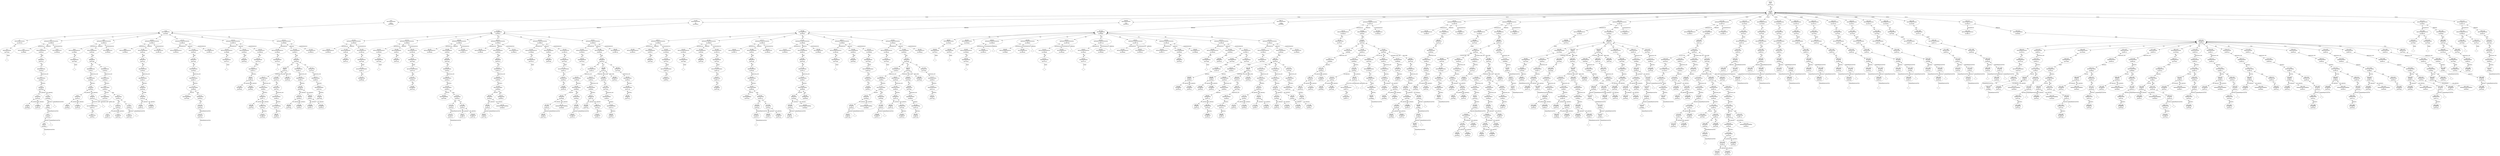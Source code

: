 digraph "G./garage.C.dot" {
"0x827ad58"[label="5:6\nSgInitializedName\n1\n0x827ad58\n" ];
"0x827ad58" -> "0x827ad58__initptr__null"[label="initptr" dir=none ];
"0x827ad58__initptr__null"[label="" shape=diamond ];
"0x42cd47b8"[label="4:7\nSgVariableDeclaration\n1\n0x42cd47b8\n" ];
"0x42cd47b8" -> "0x827ad58"[label="*[0]" dir=both ];
"0x42bf9ef8"[label="9:10\nSgFunctionParameterList\n0\n0x42bf9ef8\n" ];
"0x84266b0"[label="17:18\nSgThisExp\n0\n0x84266b0\n" ];
"0x8432258"[label="19:20\nSgVarRefExp\n0\n0x8432258\n" ];
"0x843ce40"[label="16:21\nSgArrowExp\n2\n0x843ce40\n" ];
"0x843ce40" -> "0x84266b0"[label="lhs_operand_i" dir=both ];
"0x843ce40" -> "0x8432258"[label="rhs_operand_i" dir=both ];
"0x839f620"[label="25:26\nSgIntVal\n1\n0x839f620\n" ];
"0x839f620" -> "0x839f620__originalExpressionTree__null"[label="originalExpressionTree" dir=none ];
"0x839f620__originalExpressionTree__null"[label="" shape=diamond ];
"0x84499a4"[label="24:27\nSgCastExp\n2\n0x84499a4\n" ];
"0x84499a4" -> "0x839f620"[label="operand_i" dir=both ];
"0x84499a4" -> "0x84499a4__originalExpressionTree__null"[label="originalExpressionTree" dir=none ];
"0x84499a4__originalExpressionTree__null"[label="" shape=diamond ];
"0x839f5ec"[label="23:28\nSgIntVal\n1\n0x839f5ec\n" ];
"0x839f5ec" -> "0x84499a4"[label="originalExpressionTree" dir=both ];
"0x8449968"[label="22:29\nSgCastExp\n2\n0x8449968\n" ];
"0x8449968" -> "0x839f5ec"[label="operand_i" dir=both ];
"0x8449968" -> "0x8449968__originalExpressionTree__null"[label="originalExpressionTree" dir=none ];
"0x8449968__originalExpressionTree__null"[label="" shape=diamond ];
"0x84583d0"[label="15:30\nSgAssignOp\n2\n0x84583d0\n" ];
"0x84583d0" -> "0x843ce40"[label="lhs_operand_i" dir=both ];
"0x84583d0" -> "0x8449968"[label="rhs_operand_i" dir=both ];
"0x846dba0"[label="14:31\nSgExpressionRoot\n1\n0x846dba0\n" ];
"0x846dba0" -> "0x84583d0"[label="operand_i" dir=both ];
"0x8464ef8"[label="13:32\nSgExprStatement\n1\n0x8464ef8\n" ];
"0x8464ef8" -> "0x846dba0"[label="expression_root" dir=both ];
"0x841c970"[label="12:33\nSgBasicBlock\n1\n0x841c970\n" ];
"0x841c970" -> "0x8464ef8"[label="*[0]" dir=both ];
"0x840ce58"[label="11:34\nSgFunctionDefinition\n1\n0x840ce58\n" ];
"0x840ce58" -> "0x841c970"[label="body" dir=both ];
"0x42ddc008"[label="35:36\nSgCtorInitializerList\n0\n0x42ddc008\n" ];
"0x42d86008"[label="8:37\nSgMemberFunctionDeclaration\n3\n0x42d86008\n" ];
"0x42d86008" -> "0x42bf9ef8"[label="parameterList" dir=both ];
"0x42d86008" -> "0x840ce58"[label="definition" dir=both ];
"0x42d86008" -> "0x42ddc008"[label="CtorInitializerList" dir=both ];
"0x827adb0"[label="40:41\nSgInitializedName\n1\n0x827adb0\n" ];
"0x827adb0" -> "0x827adb0__initptr__null"[label="initptr" dir=none ];
"0x827adb0__initptr__null"[label="" shape=diamond ];
"0x42bf9fe0"[label="39:42\nSgFunctionParameterList\n1\n0x42bf9fe0\n" ];
"0x42bf9fe0" -> "0x827adb0"[label="*[0]" dir=both ];
"0x84266e0"[label="49:50\nSgThisExp\n0\n0x84266e0\n" ];
"0x8432284"[label="51:52\nSgVarRefExp\n0\n0x8432284\n" ];
"0x843ce74"[label="48:53\nSgArrowExp\n2\n0x843ce74\n" ];
"0x843ce74" -> "0x84266e0"[label="lhs_operand_i" dir=both ];
"0x843ce74" -> "0x8432284"[label="rhs_operand_i" dir=both ];
"0x8492fe4"[label="56:57\nSgExprListExp\n0\n0x8492fe4\n" ];
"0x84b71f0"[label="55:58\nSgConstructorInitializer\n1\n0x84b71f0\n" ];
"0x84b71f0" -> "0x8492fe4"[label="args" dir=both ];
"0x84c5c58"[label="54:59\nSgNewExp\n3\n0x84c5c58\n" ];
"0x84c5c58" -> "0x84c5c58__placement_args__null"[label="placement_args" dir=none ];
"0x84c5c58__placement_args__null"[label="" shape=diamond ];
"0x84c5c58" -> "0x84b71f0"[label="constructor_args" dir=both ];
"0x84c5c58" -> "0x84c5c58__builtin_args__null"[label="builtin_args" dir=none ];
"0x84c5c58__builtin_args__null"[label="" shape=diamond ];
"0x8458404"[label="47:60\nSgAssignOp\n2\n0x8458404\n" ];
"0x8458404" -> "0x843ce74"[label="lhs_operand_i" dir=both ];
"0x8458404" -> "0x84c5c58"[label="rhs_operand_i" dir=both ];
"0x846dbd4"[label="46:61\nSgExpressionRoot\n1\n0x846dbd4\n" ];
"0x846dbd4" -> "0x8458404"[label="operand_i" dir=both ];
"0x8464f1c"[label="45:62\nSgExprStatement\n1\n0x8464f1c\n" ];
"0x8464f1c" -> "0x846dbd4"[label="expression_root" dir=both ];
"0x847a938"[label="66:67\nSgFunctionRefExp\n0\n0x847a938\n" ];
"0x8426710"[label="70:71\nSgThisExp\n0\n0x8426710\n" ];
"0x84322dc"[label="72:73\nSgVarRefExp\n0\n0x84322dc\n" ];
"0x843cea8"[label="69:74\nSgArrowExp\n2\n0x843cea8\n" ];
"0x843cea8" -> "0x8426710"[label="lhs_operand_i" dir=both ];
"0x843cea8" -> "0x84322dc"[label="rhs_operand_i" dir=both ];
"0x8432308"[label="76:77\nSgVarRefExp\n0\n0x8432308\n" ];
"0x8449a58"[label="75:78\nSgCastExp\n2\n0x8449a58\n" ];
"0x8449a58" -> "0x8432308"[label="operand_i" dir=both ];
"0x8449a58" -> "0x8449a58__originalExpressionTree__null"[label="originalExpressionTree" dir=none ];
"0x8449a58__originalExpressionTree__null"[label="" shape=diamond ];
"0x8493010"[label="68:79\nSgExprListExp\n2\n0x8493010\n" ];
"0x8493010" -> "0x843cea8"[label="*[0]" dir=both ];
"0x8493010" -> "0x8449a58"[label="*[1]" dir=both ];
"0x84864c4"[label="65:80\nSgFunctionCallExp\n2\n0x84864c4\n" ];
"0x84864c4" -> "0x847a938"[label="function" dir=both ];
"0x84864c4" -> "0x8493010"[label="args" dir=both ];
"0x846dc08"[label="64:81\nSgExpressionRoot\n1\n0x846dc08\n" ];
"0x846dc08" -> "0x84864c4"[label="operand_i" dir=both ];
"0x8464f40"[label="63:82\nSgExprStatement\n1\n0x8464f40\n" ];
"0x8464f40" -> "0x846dc08"[label="expression_root" dir=both ];
"0x841c998"[label="44:83\nSgBasicBlock\n2\n0x841c998\n" ];
"0x841c998" -> "0x8464f1c"[label="*[0]" dir=both ];
"0x841c998" -> "0x8464f40"[label="*[1]" dir=both ];
"0x840ce80"[label="43:84\nSgFunctionDefinition\n1\n0x840ce80\n" ];
"0x840ce80" -> "0x841c998"[label="body" dir=both ];
"0x42ddc0f0"[label="85:86\nSgCtorInitializerList\n0\n0x42ddc0f0\n" ];
"0x42d86168"[label="38:87\nSgMemberFunctionDeclaration\n3\n0x42d86168\n" ];
"0x42d86168" -> "0x42bf9fe0"[label="parameterList" dir=both ];
"0x42d86168" -> "0x840ce80"[label="definition" dir=both ];
"0x42d86168" -> "0x42ddc0f0"[label="CtorInitializerList" dir=both ];
"0x42bfa0c8"[label="89:90\nSgFunctionParameterList\n0\n0x42bfa0c8\n" ];
"0x8426740"[label="97:98\nSgThisExp\n0\n0x8426740\n" ];
"0x8432334"[label="99:100\nSgVarRefExp\n0\n0x8432334\n" ];
"0x843cedc"[label="96:101\nSgArrowExp\n2\n0x843cedc\n" ];
"0x843cedc" -> "0x8426740"[label="lhs_operand_i" dir=both ];
"0x843cedc" -> "0x8432334"[label="rhs_operand_i" dir=both ];
"0x84d58a0"[label="95:102\nSgDeleteExp\n1\n0x84d58a0\n" ];
"0x84d58a0" -> "0x843cedc"[label="variable" dir=both ];
"0x846dc3c"[label="94:103\nSgExpressionRoot\n1\n0x846dc3c\n" ];
"0x846dc3c" -> "0x84d58a0"[label="operand_i" dir=both ];
"0x8464f64"[label="93:104\nSgExprStatement\n1\n0x8464f64\n" ];
"0x8464f64" -> "0x846dc3c"[label="expression_root" dir=both ];
"0x841c9c0"[label="92:105\nSgBasicBlock\n1\n0x841c9c0\n" ];
"0x841c9c0" -> "0x8464f64"[label="*[0]" dir=both ];
"0x840cea8"[label="91:106\nSgFunctionDefinition\n1\n0x840cea8\n" ];
"0x840cea8" -> "0x841c9c0"[label="body" dir=both ];
"0x42ddc1d8"[label="107:108\nSgCtorInitializerList\n0\n0x42ddc1d8\n" ];
"0x42d862c8"[label="88:109\nSgMemberFunctionDeclaration\n3\n0x42d862c8\n" ];
"0x42d862c8" -> "0x42bfa0c8"[label="parameterList" dir=both ];
"0x42d862c8" -> "0x840cea8"[label="definition" dir=both ];
"0x42d862c8" -> "0x42ddc1d8"[label="CtorInitializerList" dir=both ];
"0x42bfa1b0"[label="111:112\nSgFunctionParameterList\n0\n0x42bfa1b0\n" ];
"0x847a968"[label="118:119\nSgFunctionRefExp\n0\n0x847a968\n" ];
"0x84e2ab0"[label="122:123\nSgStringVal\n1\n0x84e2ab0\n" ];
"0x84e2ab0" -> "0x84e2ab0__originalExpressionTree__null"[label="originalExpressionTree" dir=none ];
"0x84e2ab0__originalExpressionTree__null"[label="" shape=diamond ];
"0x84e2a80"[label="121:124\nSgStringVal\n1\n0x84e2a80\n" ];
"0x84e2a80" -> "0x84e2ab0"[label="originalExpressionTree" dir=both ];
"0x849303c"[label="120:125\nSgExprListExp\n1\n0x849303c\n" ];
"0x849303c" -> "0x84e2a80"[label="*[0]" dir=both ];
"0x84864f8"[label="117:126\nSgFunctionCallExp\n2\n0x84864f8\n" ];
"0x84864f8" -> "0x847a968"[label="function" dir=both ];
"0x84864f8" -> "0x849303c"[label="args" dir=both ];
"0x846dc70"[label="116:127\nSgExpressionRoot\n1\n0x846dc70\n" ];
"0x846dc70" -> "0x84864f8"[label="operand_i" dir=both ];
"0x8464f88"[label="115:128\nSgExprStatement\n1\n0x8464f88\n" ];
"0x8464f88" -> "0x846dc70"[label="expression_root" dir=both ];
"0x841c9e8"[label="114:129\nSgBasicBlock\n1\n0x841c9e8\n" ];
"0x841c9e8" -> "0x8464f88"[label="*[0]" dir=both ];
"0x840ced0"[label="113:130\nSgFunctionDefinition\n1\n0x840ced0\n" ];
"0x840ced0" -> "0x841c9e8"[label="body" dir=both ];
"0x42ddc2c0"[label="131:132\nSgCtorInitializerList\n0\n0x42ddc2c0\n" ];
"0x42d86428"[label="110:133\nSgMemberFunctionDeclaration\n3\n0x42d86428\n" ];
"0x42d86428" -> "0x42bfa1b0"[label="parameterList" dir=both ];
"0x42d86428" -> "0x840ced0"[label="definition" dir=both ];
"0x42d86428" -> "0x42ddc2c0"[label="CtorInitializerList" dir=both ];
"0x827d170"[label="136:137\nSgInitializedName\n1\n0x827d170\n" ];
"0x827d170" -> "0x827d170__initptr__null"[label="initptr" dir=none ];
"0x827d170__initptr__null"[label="" shape=diamond ];
"0x42bfd8f8"[label="135:138\nSgFunctionParameterList\n1\n0x42bfd8f8\n" ];
"0x42bfd8f8" -> "0x827d170"[label="*[0]" dir=both ];
"0x841d2d0"[label="140:141\nSgBasicBlock\n0\n0x841d2d0\n" ];
"0x840d448"[label="139:142\nSgFunctionDefinition\n1\n0x840d448\n" ];
"0x840d448" -> "0x841d2d0"[label="body" dir=both ];
"0x8436090"[label="147:148\nSgVarRefExp\n0\n0x8436090\n" ];
"0x84360bc"[label="149:150\nSgVarRefExp\n0\n0x84360bc\n" ];
"0x85bcee8"[label="146:151\nSgDotExp\n2\n0x85bcee8\n" ];
"0x85bcee8" -> "0x8436090"[label="lhs_operand_i" dir=both ];
"0x85bcee8" -> "0x84360bc"[label="rhs_operand_i" dir=both ];
"0x83937c4"[label="145:152\nSgAssignInitializer\n1\n0x83937c4\n" ];
"0x83937c4" -> "0x85bcee8"[label="operand_i" dir=both ];
"0x827d1c8"[label="144:153\nSgInitializedName\n1\n0x827d1c8\n" ];
"0x827d1c8" -> "0x83937c4"[label="initptr" dir=both ];
"0x42dde448"[label="143:154\nSgCtorInitializerList\n1\n0x42dde448\n" ];
"0x42dde448" -> "0x827d1c8"[label="*[0]" dir=both ];
"0x42d89708"[label="134:155\nSgMemberFunctionDeclaration\n3\n0x42d89708\n" ];
"0x42d89708" -> "0x42bfd8f8"[label="parameterList" dir=both ];
"0x42d89708" -> "0x840d448"[label="definition" dir=both ];
"0x42d89708" -> "0x42dde448"[label="CtorInitializerList" dir=both ];
"0x827d220"[label="158:159\nSgInitializedName\n1\n0x827d220\n" ];
"0x827d220" -> "0x827d220__initptr__null"[label="initptr" dir=none ];
"0x827d220__initptr__null"[label="" shape=diamond ];
"0x42bfdac8"[label="157:160\nSgFunctionParameterList\n1\n0x42bfdac8\n" ];
"0x42bfdac8" -> "0x827d220"[label="*[0]" dir=both ];
"0x8427850"[label="167:168\nSgThisExp\n0\n0x8427850\n" ];
"0x84360e8"[label="170:171\nSgVarRefExp\n0\n0x84360e8\n" ];
"0x85cc86c"[label="169:172\nSgAddressOfOp\n1\n0x85cc86c\n" ];
"0x85cc86c" -> "0x84360e8"[label="operand_i" dir=both ];
"0x85f712c"[label="166:173\nSgEqualityOp\n2\n0x85f712c\n" ];
"0x85f712c" -> "0x8427850"[label="lhs_operand_i" dir=both ];
"0x85f712c" -> "0x85cc86c"[label="rhs_operand_i" dir=both ];
"0x846f2fc"[label="165:174\nSgExpressionRoot\n1\n0x846f2fc\n" ];
"0x846f2fc" -> "0x85f712c"[label="operand_i" dir=both ];
"0x8465c30"[label="164:175\nSgExprStatement\n1\n0x8465c30\n" ];
"0x8465c30" -> "0x846f2fc"[label="expression_root" dir=both ];
"0x8427820"[label="180:181\nSgThisExp\n0\n0x8427820\n" ];
"0x85a1134"[label="179:182\nSgPointerDerefExp\n1\n0x85a1134\n" ];
"0x85a1134" -> "0x8427820"[label="operand_i" dir=both ];
"0x846f2c8"[label="178:183\nSgExpressionRoot\n1\n0x846f2c8\n" ];
"0x846f2c8" -> "0x85a1134"[label="operand_i" dir=both ];
"0x8570cfc"[label="177:184\nSgReturnStmt\n1\n0x8570cfc\n" ];
"0x8570cfc" -> "0x846f2c8"[label="expression_root" dir=both ];
"0x841d320"[label="176:185\nSgBasicBlock\n1\n0x841d320\n" ];
"0x841d320" -> "0x8570cfc"[label="*[0]" dir=both ];
"0x841d348"[label="186:187\nSgBasicBlock\n0\n0x841d348\n" ];
"0x8543a30"[label="163:188\nSgIfStmt\n3\n0x8543a30\n" ];
"0x8543a30" -> "0x8465c30"[label="conditional" dir=both ];
"0x8543a30" -> "0x841d320"[label="true_body" dir=both ];
"0x8543a30" -> "0x841d348"[label="false_body" dir=both ];
"0x8427880"[label="193:194\nSgThisExp\n0\n0x8427880\n" ];
"0x843616c"[label="195:196\nSgVarRefExp\n0\n0x843616c\n" ];
"0x843de18"[label="192:197\nSgArrowExp\n2\n0x843de18\n" ];
"0x843de18" -> "0x8427880"[label="lhs_operand_i" dir=both ];
"0x843de18" -> "0x843616c"[label="rhs_operand_i" dir=both ];
"0x8436114"[label="199:200\nSgVarRefExp\n0\n0x8436114\n" ];
"0x8436140"[label="201:202\nSgVarRefExp\n0\n0x8436140\n" ];
"0x85bcf1c"[label="198:203\nSgDotExp\n2\n0x85bcf1c\n" ];
"0x85bcf1c" -> "0x8436114"[label="lhs_operand_i" dir=both ];
"0x85bcf1c" -> "0x8436140"[label="rhs_operand_i" dir=both ];
"0x84590d0"[label="191:204\nSgAssignOp\n2\n0x84590d0\n" ];
"0x84590d0" -> "0x843de18"[label="lhs_operand_i" dir=both ];
"0x84590d0" -> "0x85bcf1c"[label="rhs_operand_i" dir=both ];
"0x846f330"[label="190:205\nSgExpressionRoot\n1\n0x846f330\n" ];
"0x846f330" -> "0x84590d0"[label="operand_i" dir=both ];
"0x8465c54"[label="189:206\nSgExprStatement\n1\n0x8465c54\n" ];
"0x8465c54" -> "0x846f330"[label="expression_root" dir=both ];
"0x84278b0"[label="210:211\nSgThisExp\n0\n0x84278b0\n" ];
"0x85a1168"[label="209:212\nSgPointerDerefExp\n1\n0x85a1168\n" ];
"0x85a1168" -> "0x84278b0"[label="operand_i" dir=both ];
"0x846f364"[label="208:213\nSgExpressionRoot\n1\n0x846f364\n" ];
"0x846f364" -> "0x85a1168"[label="operand_i" dir=both ];
"0x8570d20"[label="207:214\nSgReturnStmt\n1\n0x8570d20\n" ];
"0x8570d20" -> "0x846f364"[label="expression_root" dir=both ];
"0x841d2f8"[label="162:215\nSgBasicBlock\n3\n0x841d2f8\n" ];
"0x841d2f8" -> "0x8543a30"[label="*[0]" dir=both ];
"0x841d2f8" -> "0x8465c54"[label="*[1]" dir=both ];
"0x841d2f8" -> "0x8570d20"[label="*[2]" dir=both ];
"0x840d470"[label="161:216\nSgFunctionDefinition\n1\n0x840d470\n" ];
"0x840d470" -> "0x841d2f8"[label="body" dir=both ];
"0x42dde530"[label="217:218\nSgCtorInitializerList\n0\n0x42dde530\n" ];
"0x42d89868"[label="156:219\nSgMemberFunctionDeclaration\n3\n0x42d89868\n" ];
"0x42d89868" -> "0x42bfdac8"[label="parameterList" dir=both ];
"0x42d89868" -> "0x840d470"[label="definition" dir=both ];
"0x42d89868" -> "0x42dde530"[label="CtorInitializerList" dir=both ];
"0x83468f0"[label="3:220\nSgClassDefinition\n7\n0x83468f0\n" ];
"0x83468f0" -> "0x42cd47b8"[label="*[0]" dir=both ];
"0x83468f0" -> "0x42d86008"[label="*[1]" dir=both ];
"0x83468f0" -> "0x42d86168"[label="*[2]" dir=both ];
"0x83468f0" -> "0x42d862c8"[label="*[3]" dir=both ];
"0x83468f0" -> "0x42d86428"[label="*[4]" dir=both ];
"0x83468f0" -> "0x42d89708"[label="*[5]" dir=both ];
"0x83468f0" -> "0x42d89868"[label="*[6]" dir=both ];
"0x42c943bc"[label="2:221\nSgClassDeclaration\n1\nVehicle\n0x42c943bc\n" ];
"0x42c943bc" -> "0x83468f0"[label="definition" dir=both ];
"0x42bfa298"[label="225:226\nSgFunctionParameterList\n0\n0x42bfa298\n" ];
"0x841ca10"[label="228:229\nSgBasicBlock\n0\n0x841ca10\n" ];
"0x840cef8"[label="227:230\nSgFunctionDefinition\n1\n0x840cef8\n" ];
"0x840cef8" -> "0x841ca10"[label="body" dir=both ];
"0x8493068"[label="234:235\nSgExprListExp\n0\n0x8493068\n" ];
"0x84b722c"[label="233:236\nSgConstructorInitializer\n1\n0x84b722c\n" ];
"0x84b722c" -> "0x8493068"[label="args" dir=both ];
"0x827ae08"[label="232:237\nSgInitializedName\n1\n0x827ae08\n" ];
"0x827ae08" -> "0x84b722c"[label="initptr" dir=both ];
"0x42ddc3a8"[label="231:238\nSgCtorInitializerList\n1\n0x42ddc3a8\n" ];
"0x42ddc3a8" -> "0x827ae08"[label="*[0]" dir=both ];
"0x42d86588"[label="224:239\nSgMemberFunctionDeclaration\n3\n0x42d86588\n" ];
"0x42d86588" -> "0x42bfa298"[label="parameterList" dir=both ];
"0x42d86588" -> "0x840cef8"[label="definition" dir=both ];
"0x42d86588" -> "0x42ddc3a8"[label="CtorInitializerList" dir=both ];
"0x827ae60"[label="242:243\nSgInitializedName\n1\n0x827ae60\n" ];
"0x827ae60" -> "0x827ae60__initptr__null"[label="initptr" dir=none ];
"0x827ae60__initptr__null"[label="" shape=diamond ];
"0x42bfa380"[label="241:244\nSgFunctionParameterList\n1\n0x42bfa380\n" ];
"0x42bfa380" -> "0x827ae60"[label="*[0]" dir=both ];
"0x841ca38"[label="246:247\nSgBasicBlock\n0\n0x841ca38\n" ];
"0x840cf20"[label="245:248\nSgFunctionDefinition\n1\n0x840cf20\n" ];
"0x840cf20" -> "0x841ca38"[label="body" dir=both ];
"0x8432360"[label="253:254\nSgVarRefExp\n0\n0x8432360\n" ];
"0x8493094"[label="252:255\nSgExprListExp\n1\n0x8493094\n" ];
"0x8493094" -> "0x8432360"[label="*[0]" dir=both ];
"0x84b7268"[label="251:256\nSgConstructorInitializer\n1\n0x84b7268\n" ];
"0x84b7268" -> "0x8493094"[label="args" dir=both ];
"0x827aeb8"[label="250:257\nSgInitializedName\n1\n0x827aeb8\n" ];
"0x827aeb8" -> "0x84b7268"[label="initptr" dir=both ];
"0x42ddc490"[label="249:258\nSgCtorInitializerList\n1\n0x42ddc490\n" ];
"0x42ddc490" -> "0x827aeb8"[label="*[0]" dir=both ];
"0x42d866e8"[label="240:259\nSgMemberFunctionDeclaration\n3\n0x42d866e8\n" ];
"0x42d866e8" -> "0x42bfa380"[label="parameterList" dir=both ];
"0x42d866e8" -> "0x840cf20"[label="definition" dir=both ];
"0x42d866e8" -> "0x42ddc490"[label="CtorInitializerList" dir=both ];
"0x42bfa468"[label="261:262\nSgFunctionParameterList\n0\n0x42bfa468\n" ];
"0x847a998"[label="268:269\nSgFunctionRefExp\n0\n0x847a998\n" ];
"0x84e2b10"[label="272:273\nSgStringVal\n1\n0x84e2b10\n" ];
"0x84e2b10" -> "0x84e2b10__originalExpressionTree__null"[label="originalExpressionTree" dir=none ];
"0x84e2b10__originalExpressionTree__null"[label="" shape=diamond ];
"0x84e2ae0"[label="271:274\nSgStringVal\n1\n0x84e2ae0\n" ];
"0x84e2ae0" -> "0x84e2b10"[label="originalExpressionTree" dir=both ];
"0x8426770"[label="276:277\nSgThisExp\n0\n0x8426770\n" ];
"0x843238c"[label="278:279\nSgVarRefExp\n0\n0x843238c\n" ];
"0x843cf10"[label="275:280\nSgArrowExp\n2\n0x843cf10\n" ];
"0x843cf10" -> "0x8426770"[label="lhs_operand_i" dir=both ];
"0x843cf10" -> "0x843238c"[label="rhs_operand_i" dir=both ];
"0x84930c0"[label="270:281\nSgExprListExp\n2\n0x84930c0\n" ];
"0x84930c0" -> "0x84e2ae0"[label="*[0]" dir=both ];
"0x84930c0" -> "0x843cf10"[label="*[1]" dir=both ];
"0x848652c"[label="267:282\nSgFunctionCallExp\n2\n0x848652c\n" ];
"0x848652c" -> "0x847a998"[label="function" dir=both ];
"0x848652c" -> "0x84930c0"[label="args" dir=both ];
"0x846dca4"[label="266:283\nSgExpressionRoot\n1\n0x846dca4\n" ];
"0x846dca4" -> "0x848652c"[label="operand_i" dir=both ];
"0x8464fac"[label="265:284\nSgExprStatement\n1\n0x8464fac\n" ];
"0x8464fac" -> "0x846dca4"[label="expression_root" dir=both ];
"0x841ca60"[label="264:285\nSgBasicBlock\n1\n0x841ca60\n" ];
"0x841ca60" -> "0x8464fac"[label="*[0]" dir=both ];
"0x840cf48"[label="263:286\nSgFunctionDefinition\n1\n0x840cf48\n" ];
"0x840cf48" -> "0x841ca60"[label="body" dir=both ];
"0x42ddc578"[label="287:288\nSgCtorInitializerList\n0\n0x42ddc578\n" ];
"0x42d86848"[label="260:289\nSgMemberFunctionDeclaration\n3\n0x42d86848\n" ];
"0x42d86848" -> "0x42bfa468"[label="parameterList" dir=both ];
"0x42d86848" -> "0x840cf48"[label="definition" dir=both ];
"0x42d86848" -> "0x42ddc578"[label="CtorInitializerList" dir=both ];
"0x42bfdc98"[label="291:292\nSgFunctionParameterList\n0\n0x42bfdc98\n" ];
"0x84278e0"[label="300:301\nSgThisExp\n0\n0x84278e0\n" ];
"0x844a3f4"[label="299:302\nSgCastExp\n2\n0x844a3f4\n" ];
"0x844a3f4" -> "0x84278e0"[label="operand_i" dir=both ];
"0x844a3f4" -> "0x844a3f4__originalExpressionTree__null"[label="originalExpressionTree" dir=none ];
"0x844a3f4__originalExpressionTree__null"[label="" shape=diamond ];
"0x85add30"[label="303:304\nSgMemberFunctionRefExp\n0\n0x85add30\n" ];
"0x843de4c"[label="298:305\nSgArrowExp\n2\n0x843de4c\n" ];
"0x843de4c" -> "0x844a3f4"[label="lhs_operand_i" dir=both ];
"0x843de4c" -> "0x85add30"[label="rhs_operand_i" dir=both ];
"0x8493614"[label="306:307\nSgExprListExp\n0\n0x8493614\n" ];
"0x84868a0"[label="297:308\nSgFunctionCallExp\n2\n0x84868a0\n" ];
"0x84868a0" -> "0x843de4c"[label="function" dir=both ];
"0x84868a0" -> "0x8493614"[label="args" dir=both ];
"0x846f398"[label="296:309\nSgExpressionRoot\n1\n0x846f398\n" ];
"0x846f398" -> "0x84868a0"[label="operand_i" dir=both ];
"0x8465c78"[label="295:310\nSgExprStatement\n1\n0x8465c78\n" ];
"0x8465c78" -> "0x846f398"[label="expression_root" dir=both ];
"0x841d370"[label="294:311\nSgBasicBlock\n1\n0x841d370\n" ];
"0x841d370" -> "0x8465c78"[label="*[0]" dir=both ];
"0x840d498"[label="293:312\nSgFunctionDefinition\n1\n0x840d498\n" ];
"0x840d498" -> "0x841d370"[label="body" dir=both ];
"0x42dde618"[label="313:314\nSgCtorInitializerList\n0\n0x42dde618\n" ];
"0x42d899c8"[label="290:315\nSgMemberFunctionDeclaration\n3\n0x42d899c8\n" ];
"0x42d899c8" -> "0x42bfdc98"[label="parameterList" dir=both ];
"0x42d899c8" -> "0x840d498"[label="definition" dir=both ];
"0x42d899c8" -> "0x42dde618"[label="CtorInitializerList" dir=both ];
"0x827d278"[label="318:319\nSgInitializedName\n1\n0x827d278\n" ];
"0x827d278" -> "0x827d278__initptr__null"[label="initptr" dir=none ];
"0x827d278__initptr__null"[label="" shape=diamond ];
"0x42bfde68"[label="317:320\nSgFunctionParameterList\n1\n0x42bfde68\n" ];
"0x42bfde68" -> "0x827d278"[label="*[0]" dir=both ];
"0x841d398"[label="322:323\nSgBasicBlock\n0\n0x841d398\n" ];
"0x840d4c0"[label="321:324\nSgFunctionDefinition\n1\n0x840d4c0\n" ];
"0x840d4c0" -> "0x841d398"[label="body" dir=both ];
"0x8436198"[label="329:330\nSgVarRefExp\n0\n0x8436198\n" ];
"0x8493640"[label="328:331\nSgExprListExp\n1\n0x8493640\n" ];
"0x8493640" -> "0x8436198"[label="*[0]" dir=both ];
"0x84b75ec"[label="327:332\nSgConstructorInitializer\n1\n0x84b75ec\n" ];
"0x84b75ec" -> "0x8493640"[label="args" dir=both ];
"0x827d2d0"[label="326:333\nSgInitializedName\n1\n0x827d2d0\n" ];
"0x827d2d0" -> "0x84b75ec"[label="initptr" dir=both ];
"0x42dde700"[label="325:334\nSgCtorInitializerList\n1\n0x42dde700\n" ];
"0x42dde700" -> "0x827d2d0"[label="*[0]" dir=both ];
"0x42d89b28"[label="316:335\nSgMemberFunctionDeclaration\n3\n0x42d89b28\n" ];
"0x42d89b28" -> "0x42bfde68"[label="parameterList" dir=both ];
"0x42d89b28" -> "0x840d4c0"[label="definition" dir=both ];
"0x42d89b28" -> "0x42dde700"[label="CtorInitializerList" dir=both ];
"0x827d328"[label="338:339\nSgInitializedName\n1\n0x827d328\n" ];
"0x827d328" -> "0x827d328__initptr__null"[label="initptr" dir=none ];
"0x827d328__initptr__null"[label="" shape=diamond ];
"0x42bfe038"[label="337:340\nSgFunctionParameterList\n1\n0x42bfe038\n" ];
"0x42bfe038" -> "0x827d328"[label="*[0]" dir=both ];
"0x84279a0"[label="348:349\nSgThisExp\n0\n0x84279a0\n" ];
"0x844a430"[label="347:350\nSgCastExp\n2\n0x844a430\n" ];
"0x844a430" -> "0x84279a0"[label="operand_i" dir=both ];
"0x844a430" -> "0x844a430__originalExpressionTree__null"[label="originalExpressionTree" dir=none ];
"0x844a430__originalExpressionTree__null"[label="" shape=diamond ];
"0x85add68"[label="351:352\nSgMemberFunctionRefExp\n0\n0x85add68\n" ];
"0x843de80"[label="346:353\nSgArrowExp\n2\n0x843de80\n" ];
"0x843de80" -> "0x844a430"[label="lhs_operand_i" dir=both ];
"0x843de80" -> "0x85add68"[label="rhs_operand_i" dir=both ];
"0x84361f0"[label="356:357\nSgVarRefExp\n0\n0x84361f0\n" ];
"0x844a46c"[label="355:358\nSgCastExp\n2\n0x844a46c\n" ];
"0x844a46c" -> "0x84361f0"[label="operand_i" dir=both ];
"0x844a46c" -> "0x844a46c__originalExpressionTree__null"[label="originalExpressionTree" dir=none ];
"0x844a46c__originalExpressionTree__null"[label="" shape=diamond ];
"0x849366c"[label="354:359\nSgExprListExp\n1\n0x849366c\n" ];
"0x849366c" -> "0x844a46c"[label="*[0]" dir=both ];
"0x84868d4"[label="345:360\nSgFunctionCallExp\n2\n0x84868d4\n" ];
"0x84868d4" -> "0x843de80"[label="function" dir=both ];
"0x84868d4" -> "0x849366c"[label="args" dir=both ];
"0x846f468"[label="344:361\nSgExpressionRoot\n1\n0x846f468\n" ];
"0x846f468" -> "0x84868d4"[label="operand_i" dir=both ];
"0x8465cc0"[label="343:362\nSgExprStatement\n1\n0x8465cc0\n" ];
"0x8465cc0" -> "0x846f468"[label="expression_root" dir=both ];
"0x8427940"[label="367:368\nSgThisExp\n0\n0x8427940\n" ];
"0x84361c4"[label="370:371\nSgVarRefExp\n0\n0x84361c4\n" ];
"0x85cc8a0"[label="369:372\nSgAddressOfOp\n1\n0x85cc8a0\n" ];
"0x85cc8a0" -> "0x84361c4"[label="operand_i" dir=both ];
"0x85f7160"[label="366:373\nSgEqualityOp\n2\n0x85f7160\n" ];
"0x85f7160" -> "0x8427940"[label="lhs_operand_i" dir=both ];
"0x85f7160" -> "0x85cc8a0"[label="rhs_operand_i" dir=both ];
"0x846f400"[label="365:374\nSgExpressionRoot\n1\n0x846f400\n" ];
"0x846f400" -> "0x85f7160"[label="operand_i" dir=both ];
"0x8465c9c"[label="364:375\nSgExprStatement\n1\n0x8465c9c\n" ];
"0x8465c9c" -> "0x846f400"[label="expression_root" dir=both ];
"0x8427910"[label="380:381\nSgThisExp\n0\n0x8427910\n" ];
"0x85a119c"[label="379:382\nSgPointerDerefExp\n1\n0x85a119c\n" ];
"0x85a119c" -> "0x8427910"[label="operand_i" dir=both ];
"0x846f3cc"[label="378:383\nSgExpressionRoot\n1\n0x846f3cc\n" ];
"0x846f3cc" -> "0x85a119c"[label="operand_i" dir=both ];
"0x8570d44"[label="377:384\nSgReturnStmt\n1\n0x8570d44\n" ];
"0x8570d44" -> "0x846f3cc"[label="expression_root" dir=both ];
"0x841d3e8"[label="376:385\nSgBasicBlock\n1\n0x841d3e8\n" ];
"0x841d3e8" -> "0x8570d44"[label="*[0]" dir=both ];
"0x841d410"[label="386:387\nSgBasicBlock\n0\n0x841d410\n" ];
"0x8543a60"[label="363:388\nSgIfStmt\n3\n0x8543a60\n" ];
"0x8543a60" -> "0x8465c9c"[label="conditional" dir=both ];
"0x8543a60" -> "0x841d3e8"[label="true_body" dir=both ];
"0x8543a60" -> "0x841d410"[label="false_body" dir=both ];
"0x8427970"[label="392:393\nSgThisExp\n0\n0x8427970\n" ];
"0x85a11d0"[label="391:394\nSgPointerDerefExp\n1\n0x85a11d0\n" ];
"0x85a11d0" -> "0x8427970"[label="operand_i" dir=both ];
"0x846f434"[label="390:395\nSgExpressionRoot\n1\n0x846f434\n" ];
"0x846f434" -> "0x85a11d0"[label="operand_i" dir=both ];
"0x8570d68"[label="389:396\nSgReturnStmt\n1\n0x8570d68\n" ];
"0x8570d68" -> "0x846f434"[label="expression_root" dir=both ];
"0x841d3c0"[label="342:397\nSgBasicBlock\n3\n0x841d3c0\n" ];
"0x841d3c0" -> "0x8465cc0"[label="*[0]" dir=both ];
"0x841d3c0" -> "0x8543a60"[label="*[1]" dir=both ];
"0x841d3c0" -> "0x8570d68"[label="*[2]" dir=both ];
"0x840d4e8"[label="341:398\nSgFunctionDefinition\n1\n0x840d4e8\n" ];
"0x840d4e8" -> "0x841d3c0"[label="body" dir=both ];
"0x42dde7e8"[label="399:400\nSgCtorInitializerList\n0\n0x42dde7e8\n" ];
"0x42d89c88"[label="336:401\nSgMemberFunctionDeclaration\n3\n0x42d89c88\n" ];
"0x42d89c88" -> "0x42bfe038"[label="parameterList" dir=both ];
"0x42d89c88" -> "0x840d4e8"[label="definition" dir=both ];
"0x42d89c88" -> "0x42dde7e8"[label="CtorInitializerList" dir=both ];
"0x8346920"[label="223:402\nSgClassDefinition\n6\n0x8346920\n" ];
"0x8346920" -> "0x42d86588"[label="*[0]" dir=both ];
"0x8346920" -> "0x42d866e8"[label="*[1]" dir=both ];
"0x8346920" -> "0x42d86848"[label="*[2]" dir=both ];
"0x8346920" -> "0x42d899c8"[label="*[3]" dir=both ];
"0x8346920" -> "0x42d89b28"[label="*[4]" dir=both ];
"0x8346920" -> "0x42d89c88"[label="*[5]" dir=both ];
"0x42c94a34"[label="222:403\nSgClassDeclaration\n1\nCar\n0x42c94a34\n" ];
"0x42c94a34" -> "0x8346920"[label="definition" dir=both ];
"0x42bfa550"[label="407:408\nSgFunctionParameterList\n0\n0x42bfa550\n" ];
"0x841ca88"[label="410:411\nSgBasicBlock\n0\n0x841ca88\n" ];
"0x840cf70"[label="409:412\nSgFunctionDefinition\n1\n0x840cf70\n" ];
"0x840cf70" -> "0x841ca88"[label="body" dir=both ];
"0x84930ec"[label="416:417\nSgExprListExp\n0\n0x84930ec\n" ];
"0x84b72a4"[label="415:418\nSgConstructorInitializer\n1\n0x84b72a4\n" ];
"0x84b72a4" -> "0x84930ec"[label="args" dir=both ];
"0x827af10"[label="414:419\nSgInitializedName\n1\n0x827af10\n" ];
"0x827af10" -> "0x84b72a4"[label="initptr" dir=both ];
"0x42ddc660"[label="413:420\nSgCtorInitializerList\n1\n0x42ddc660\n" ];
"0x42ddc660" -> "0x827af10"[label="*[0]" dir=both ];
"0x42d869a8"[label="406:421\nSgMemberFunctionDeclaration\n3\n0x42d869a8\n" ];
"0x42d869a8" -> "0x42bfa550"[label="parameterList" dir=both ];
"0x42d869a8" -> "0x840cf70"[label="definition" dir=both ];
"0x42d869a8" -> "0x42ddc660"[label="CtorInitializerList" dir=both ];
"0x827af68"[label="424:425\nSgInitializedName\n1\n0x827af68\n" ];
"0x827af68" -> "0x827af68__initptr__null"[label="initptr" dir=none ];
"0x827af68__initptr__null"[label="" shape=diamond ];
"0x42bfa638"[label="423:426\nSgFunctionParameterList\n1\n0x42bfa638\n" ];
"0x42bfa638" -> "0x827af68"[label="*[0]" dir=both ];
"0x841cab0"[label="428:429\nSgBasicBlock\n0\n0x841cab0\n" ];
"0x840cf98"[label="427:430\nSgFunctionDefinition\n1\n0x840cf98\n" ];
"0x840cf98" -> "0x841cab0"[label="body" dir=both ];
"0x84323b8"[label="435:436\nSgVarRefExp\n0\n0x84323b8\n" ];
"0x8493118"[label="434:437\nSgExprListExp\n1\n0x8493118\n" ];
"0x8493118" -> "0x84323b8"[label="*[0]" dir=both ];
"0x84b72e0"[label="433:438\nSgConstructorInitializer\n1\n0x84b72e0\n" ];
"0x84b72e0" -> "0x8493118"[label="args" dir=both ];
"0x827afc0"[label="432:439\nSgInitializedName\n1\n0x827afc0\n" ];
"0x827afc0" -> "0x84b72e0"[label="initptr" dir=both ];
"0x42ddc748"[label="431:440\nSgCtorInitializerList\n1\n0x42ddc748\n" ];
"0x42ddc748" -> "0x827afc0"[label="*[0]" dir=both ];
"0x42d86b08"[label="422:441\nSgMemberFunctionDeclaration\n3\n0x42d86b08\n" ];
"0x42d86b08" -> "0x42bfa638"[label="parameterList" dir=both ];
"0x42d86b08" -> "0x840cf98"[label="definition" dir=both ];
"0x42d86b08" -> "0x42ddc748"[label="CtorInitializerList" dir=both ];
"0x42bfa720"[label="443:444\nSgFunctionParameterList\n0\n0x42bfa720\n" ];
"0x847a9c8"[label="450:451\nSgFunctionRefExp\n0\n0x847a9c8\n" ];
"0x84e2b70"[label="454:455\nSgStringVal\n1\n0x84e2b70\n" ];
"0x84e2b70" -> "0x84e2b70__originalExpressionTree__null"[label="originalExpressionTree" dir=none ];
"0x84e2b70__originalExpressionTree__null"[label="" shape=diamond ];
"0x84e2b40"[label="453:456\nSgStringVal\n1\n0x84e2b40\n" ];
"0x84e2b40" -> "0x84e2b70"[label="originalExpressionTree" dir=both ];
"0x84267a0"[label="458:459\nSgThisExp\n0\n0x84267a0\n" ];
"0x84323e4"[label="460:461\nSgVarRefExp\n0\n0x84323e4\n" ];
"0x843cf44"[label="457:462\nSgArrowExp\n2\n0x843cf44\n" ];
"0x843cf44" -> "0x84267a0"[label="lhs_operand_i" dir=both ];
"0x843cf44" -> "0x84323e4"[label="rhs_operand_i" dir=both ];
"0x8493144"[label="452:463\nSgExprListExp\n2\n0x8493144\n" ];
"0x8493144" -> "0x84e2b40"[label="*[0]" dir=both ];
"0x8493144" -> "0x843cf44"[label="*[1]" dir=both ];
"0x8486560"[label="449:464\nSgFunctionCallExp\n2\n0x8486560\n" ];
"0x8486560" -> "0x847a9c8"[label="function" dir=both ];
"0x8486560" -> "0x8493144"[label="args" dir=both ];
"0x846dcd8"[label="448:465\nSgExpressionRoot\n1\n0x846dcd8\n" ];
"0x846dcd8" -> "0x8486560"[label="operand_i" dir=both ];
"0x8464fd0"[label="447:466\nSgExprStatement\n1\n0x8464fd0\n" ];
"0x8464fd0" -> "0x846dcd8"[label="expression_root" dir=both ];
"0x841cad8"[label="446:467\nSgBasicBlock\n1\n0x841cad8\n" ];
"0x841cad8" -> "0x8464fd0"[label="*[0]" dir=both ];
"0x840cfc0"[label="445:468\nSgFunctionDefinition\n1\n0x840cfc0\n" ];
"0x840cfc0" -> "0x841cad8"[label="body" dir=both ];
"0x42ddc830"[label="469:470\nSgCtorInitializerList\n0\n0x42ddc830\n" ];
"0x42d86c68"[label="442:471\nSgMemberFunctionDeclaration\n3\n0x42d86c68\n" ];
"0x42d86c68" -> "0x42bfa720"[label="parameterList" dir=both ];
"0x42d86c68" -> "0x840cfc0"[label="definition" dir=both ];
"0x42d86c68" -> "0x42ddc830"[label="CtorInitializerList" dir=both ];
"0x42bfe208"[label="473:474\nSgFunctionParameterList\n0\n0x42bfe208\n" ];
"0x84279d0"[label="482:483\nSgThisExp\n0\n0x84279d0\n" ];
"0x844a4a8"[label="481:484\nSgCastExp\n2\n0x844a4a8\n" ];
"0x844a4a8" -> "0x84279d0"[label="operand_i" dir=both ];
"0x844a4a8" -> "0x844a4a8__originalExpressionTree__null"[label="originalExpressionTree" dir=none ];
"0x844a4a8__originalExpressionTree__null"[label="" shape=diamond ];
"0x85adda0"[label="485:486\nSgMemberFunctionRefExp\n0\n0x85adda0\n" ];
"0x843deb4"[label="480:487\nSgArrowExp\n2\n0x843deb4\n" ];
"0x843deb4" -> "0x844a4a8"[label="lhs_operand_i" dir=both ];
"0x843deb4" -> "0x85adda0"[label="rhs_operand_i" dir=both ];
"0x8493698"[label="488:489\nSgExprListExp\n0\n0x8493698\n" ];
"0x8486908"[label="479:490\nSgFunctionCallExp\n2\n0x8486908\n" ];
"0x8486908" -> "0x843deb4"[label="function" dir=both ];
"0x8486908" -> "0x8493698"[label="args" dir=both ];
"0x846f49c"[label="478:491\nSgExpressionRoot\n1\n0x846f49c\n" ];
"0x846f49c" -> "0x8486908"[label="operand_i" dir=both ];
"0x8465ce4"[label="477:492\nSgExprStatement\n1\n0x8465ce4\n" ];
"0x8465ce4" -> "0x846f49c"[label="expression_root" dir=both ];
"0x841d438"[label="476:493\nSgBasicBlock\n1\n0x841d438\n" ];
"0x841d438" -> "0x8465ce4"[label="*[0]" dir=both ];
"0x840d510"[label="475:494\nSgFunctionDefinition\n1\n0x840d510\n" ];
"0x840d510" -> "0x841d438"[label="body" dir=both ];
"0x42dde8d0"[label="495:496\nSgCtorInitializerList\n0\n0x42dde8d0\n" ];
"0x42d89de8"[label="472:497\nSgMemberFunctionDeclaration\n3\n0x42d89de8\n" ];
"0x42d89de8" -> "0x42bfe208"[label="parameterList" dir=both ];
"0x42d89de8" -> "0x840d510"[label="definition" dir=both ];
"0x42d89de8" -> "0x42dde8d0"[label="CtorInitializerList" dir=both ];
"0x827d380"[label="500:501\nSgInitializedName\n1\n0x827d380\n" ];
"0x827d380" -> "0x827d380__initptr__null"[label="initptr" dir=none ];
"0x827d380__initptr__null"[label="" shape=diamond ];
"0x42bfe3d8"[label="499:502\nSgFunctionParameterList\n1\n0x42bfe3d8\n" ];
"0x42bfe3d8" -> "0x827d380"[label="*[0]" dir=both ];
"0x841d460"[label="504:505\nSgBasicBlock\n0\n0x841d460\n" ];
"0x840d538"[label="503:506\nSgFunctionDefinition\n1\n0x840d538\n" ];
"0x840d538" -> "0x841d460"[label="body" dir=both ];
"0x843621c"[label="511:512\nSgVarRefExp\n0\n0x843621c\n" ];
"0x84936c4"[label="510:513\nSgExprListExp\n1\n0x84936c4\n" ];
"0x84936c4" -> "0x843621c"[label="*[0]" dir=both ];
"0x84b7628"[label="509:514\nSgConstructorInitializer\n1\n0x84b7628\n" ];
"0x84b7628" -> "0x84936c4"[label="args" dir=both ];
"0x827d3d8"[label="508:515\nSgInitializedName\n1\n0x827d3d8\n" ];
"0x827d3d8" -> "0x84b7628"[label="initptr" dir=both ];
"0x42dde9b8"[label="507:516\nSgCtorInitializerList\n1\n0x42dde9b8\n" ];
"0x42dde9b8" -> "0x827d3d8"[label="*[0]" dir=both ];
"0x42d89f48"[label="498:517\nSgMemberFunctionDeclaration\n3\n0x42d89f48\n" ];
"0x42d89f48" -> "0x42bfe3d8"[label="parameterList" dir=both ];
"0x42d89f48" -> "0x840d538"[label="definition" dir=both ];
"0x42d89f48" -> "0x42dde9b8"[label="CtorInitializerList" dir=both ];
"0x827d430"[label="520:521\nSgInitializedName\n1\n0x827d430\n" ];
"0x827d430" -> "0x827d430__initptr__null"[label="initptr" dir=none ];
"0x827d430__initptr__null"[label="" shape=diamond ];
"0x42bfe5a8"[label="519:522\nSgFunctionParameterList\n1\n0x42bfe5a8\n" ];
"0x42bfe5a8" -> "0x827d430"[label="*[0]" dir=both ];
"0x8427a90"[label="530:531\nSgThisExp\n0\n0x8427a90\n" ];
"0x844a4e4"[label="529:532\nSgCastExp\n2\n0x844a4e4\n" ];
"0x844a4e4" -> "0x8427a90"[label="operand_i" dir=both ];
"0x844a4e4" -> "0x844a4e4__originalExpressionTree__null"[label="originalExpressionTree" dir=none ];
"0x844a4e4__originalExpressionTree__null"[label="" shape=diamond ];
"0x85addd8"[label="533:534\nSgMemberFunctionRefExp\n0\n0x85addd8\n" ];
"0x843dee8"[label="528:535\nSgArrowExp\n2\n0x843dee8\n" ];
"0x843dee8" -> "0x844a4e4"[label="lhs_operand_i" dir=both ];
"0x843dee8" -> "0x85addd8"[label="rhs_operand_i" dir=both ];
"0x8436274"[label="538:539\nSgVarRefExp\n0\n0x8436274\n" ];
"0x844a520"[label="537:540\nSgCastExp\n2\n0x844a520\n" ];
"0x844a520" -> "0x8436274"[label="operand_i" dir=both ];
"0x844a520" -> "0x844a520__originalExpressionTree__null"[label="originalExpressionTree" dir=none ];
"0x844a520__originalExpressionTree__null"[label="" shape=diamond ];
"0x84936f0"[label="536:541\nSgExprListExp\n1\n0x84936f0\n" ];
"0x84936f0" -> "0x844a520"[label="*[0]" dir=both ];
"0x848693c"[label="527:542\nSgFunctionCallExp\n2\n0x848693c\n" ];
"0x848693c" -> "0x843dee8"[label="function" dir=both ];
"0x848693c" -> "0x84936f0"[label="args" dir=both ];
"0x846f56c"[label="526:543\nSgExpressionRoot\n1\n0x846f56c\n" ];
"0x846f56c" -> "0x848693c"[label="operand_i" dir=both ];
"0x8465d2c"[label="525:544\nSgExprStatement\n1\n0x8465d2c\n" ];
"0x8465d2c" -> "0x846f56c"[label="expression_root" dir=both ];
"0x8427a30"[label="549:550\nSgThisExp\n0\n0x8427a30\n" ];
"0x8436248"[label="552:553\nSgVarRefExp\n0\n0x8436248\n" ];
"0x85cc8d4"[label="551:554\nSgAddressOfOp\n1\n0x85cc8d4\n" ];
"0x85cc8d4" -> "0x8436248"[label="operand_i" dir=both ];
"0x85f7194"[label="548:555\nSgEqualityOp\n2\n0x85f7194\n" ];
"0x85f7194" -> "0x8427a30"[label="lhs_operand_i" dir=both ];
"0x85f7194" -> "0x85cc8d4"[label="rhs_operand_i" dir=both ];
"0x846f504"[label="547:556\nSgExpressionRoot\n1\n0x846f504\n" ];
"0x846f504" -> "0x85f7194"[label="operand_i" dir=both ];
"0x8465d08"[label="546:557\nSgExprStatement\n1\n0x8465d08\n" ];
"0x8465d08" -> "0x846f504"[label="expression_root" dir=both ];
"0x8427a00"[label="562:563\nSgThisExp\n0\n0x8427a00\n" ];
"0x85a1204"[label="561:564\nSgPointerDerefExp\n1\n0x85a1204\n" ];
"0x85a1204" -> "0x8427a00"[label="operand_i" dir=both ];
"0x846f4d0"[label="560:565\nSgExpressionRoot\n1\n0x846f4d0\n" ];
"0x846f4d0" -> "0x85a1204"[label="operand_i" dir=both ];
"0x8570d8c"[label="559:566\nSgReturnStmt\n1\n0x8570d8c\n" ];
"0x8570d8c" -> "0x846f4d0"[label="expression_root" dir=both ];
"0x841d4b0"[label="558:567\nSgBasicBlock\n1\n0x841d4b0\n" ];
"0x841d4b0" -> "0x8570d8c"[label="*[0]" dir=both ];
"0x841d4d8"[label="568:569\nSgBasicBlock\n0\n0x841d4d8\n" ];
"0x8543a90"[label="545:570\nSgIfStmt\n3\n0x8543a90\n" ];
"0x8543a90" -> "0x8465d08"[label="conditional" dir=both ];
"0x8543a90" -> "0x841d4b0"[label="true_body" dir=both ];
"0x8543a90" -> "0x841d4d8"[label="false_body" dir=both ];
"0x8427a60"[label="574:575\nSgThisExp\n0\n0x8427a60\n" ];
"0x85a1238"[label="573:576\nSgPointerDerefExp\n1\n0x85a1238\n" ];
"0x85a1238" -> "0x8427a60"[label="operand_i" dir=both ];
"0x846f538"[label="572:577\nSgExpressionRoot\n1\n0x846f538\n" ];
"0x846f538" -> "0x85a1238"[label="operand_i" dir=both ];
"0x8570db0"[label="571:578\nSgReturnStmt\n1\n0x8570db0\n" ];
"0x8570db0" -> "0x846f538"[label="expression_root" dir=both ];
"0x841d488"[label="524:579\nSgBasicBlock\n3\n0x841d488\n" ];
"0x841d488" -> "0x8465d2c"[label="*[0]" dir=both ];
"0x841d488" -> "0x8543a90"[label="*[1]" dir=both ];
"0x841d488" -> "0x8570db0"[label="*[2]" dir=both ];
"0x840d560"[label="523:580\nSgFunctionDefinition\n1\n0x840d560\n" ];
"0x840d560" -> "0x841d488"[label="body" dir=both ];
"0x42ddeaa0"[label="581:582\nSgCtorInitializerList\n0\n0x42ddeaa0\n" ];
"0x42d8a0a8"[label="518:583\nSgMemberFunctionDeclaration\n3\n0x42d8a0a8\n" ];
"0x42d8a0a8" -> "0x42bfe5a8"[label="parameterList" dir=both ];
"0x42d8a0a8" -> "0x840d560"[label="definition" dir=both ];
"0x42d8a0a8" -> "0x42ddeaa0"[label="CtorInitializerList" dir=both ];
"0x8346950"[label="405:584\nSgClassDefinition\n6\n0x8346950\n" ];
"0x8346950" -> "0x42d869a8"[label="*[0]" dir=both ];
"0x8346950" -> "0x42d86b08"[label="*[1]" dir=both ];
"0x8346950" -> "0x42d86c68"[label="*[2]" dir=both ];
"0x8346950" -> "0x42d89de8"[label="*[3]" dir=both ];
"0x8346950" -> "0x42d89f48"[label="*[4]" dir=both ];
"0x8346950" -> "0x42d8a0a8"[label="*[5]" dir=both ];
"0x42c951c0"[label="404:585\nSgClassDeclaration\n1\nTruck\n0x42c951c0\n" ];
"0x42c951c0" -> "0x8346950"[label="definition" dir=both ];
"0x827b018"[label="589:590\nSgInitializedName\n1\n0x827b018\n" ];
"0x827b018" -> "0x827b018__initptr__null"[label="initptr" dir=none ];
"0x827b018__initptr__null"[label="" shape=diamond ];
"0x42cd48ac"[label="588:591\nSgVariableDeclaration\n1\n0x42cd48ac\n" ];
"0x42cd48ac" -> "0x827b018"[label="*[0]" dir=both ];
"0x827b070"[label="593:594\nSgInitializedName\n1\n0x827b070\n" ];
"0x827b070" -> "0x827b070__initptr__null"[label="initptr" dir=none ];
"0x827b070__initptr__null"[label="" shape=diamond ];
"0x42cd49a0"[label="592:595\nSgVariableDeclaration\n1\n0x42cd49a0\n" ];
"0x42cd49a0" -> "0x827b070"[label="*[0]" dir=both ];
"0x827b0c8"[label="598:599\nSgInitializedName\n1\n0x827b0c8\n" ];
"0x827b0c8" -> "0x827b0c8__initptr__null"[label="initptr" dir=none ];
"0x827b0c8__initptr__null"[label="" shape=diamond ];
"0x42bfa808"[label="597:600\nSgFunctionParameterList\n1\n0x42bfa808\n" ];
"0x42bfa808" -> "0x827b0c8"[label="*[0]" dir=both ];
"0x42ddc918"[label="601:602\nSgCtorInitializerList\n0\n0x42ddc918\n" ];
"0x42d86dc8"[label="596:603\nSgMemberFunctionDeclaration\n3\n0x42d86dc8\n" ];
"0x42d86dc8" -> "0x42bfa808"[label="parameterList" dir=both ];
"0x42d86dc8" -> "0x42d86dc8__definition__null"[label="definition" dir=none ];
"0x42d86dc8__definition__null"[label="" shape=diamond ];
"0x42d86dc8" -> "0x42ddc918"[label="CtorInitializerList" dir=both ];
"0x42bfa8f0"[label="605:606\nSgFunctionParameterList\n0\n0x42bfa8f0\n" ];
"0x42ddca00"[label="607:608\nSgCtorInitializerList\n0\n0x42ddca00\n" ];
"0x42d86f28"[label="604:609\nSgMemberFunctionDeclaration\n3\n0x42d86f28\n" ];
"0x42d86f28" -> "0x42bfa8f0"[label="parameterList" dir=both ];
"0x42d86f28" -> "0x42d86f28__definition__null"[label="definition" dir=none ];
"0x42d86f28__definition__null"[label="" shape=diamond ];
"0x42d86f28" -> "0x42ddca00"[label="CtorInitializerList" dir=both ];
"0x827b120"[label="612:613\nSgInitializedName\n1\n0x827b120\n" ];
"0x827b120" -> "0x827b120__initptr__null"[label="initptr" dir=none ];
"0x827b120__initptr__null"[label="" shape=diamond ];
"0x42bfa9d8"[label="611:614\nSgFunctionParameterList\n1\n0x42bfa9d8\n" ];
"0x42bfa9d8" -> "0x827b120"[label="*[0]" dir=both ];
"0x42ddcae8"[label="615:616\nSgCtorInitializerList\n0\n0x42ddcae8\n" ];
"0x42d87088"[label="610:617\nSgMemberFunctionDeclaration\n3\n0x42d87088\n" ];
"0x42d87088" -> "0x42bfa9d8"[label="parameterList" dir=both ];
"0x42d87088" -> "0x42d87088__definition__null"[label="definition" dir=none ];
"0x42d87088__definition__null"[label="" shape=diamond ];
"0x42d87088" -> "0x42ddcae8"[label="CtorInitializerList" dir=both ];
"0x827b178"[label="620:621\nSgInitializedName\n1\n0x827b178\n" ];
"0x827b178" -> "0x827b178__initptr__null"[label="initptr" dir=none ];
"0x827b178__initptr__null"[label="" shape=diamond ];
"0x42bfaac0"[label="619:622\nSgFunctionParameterList\n1\n0x42bfaac0\n" ];
"0x42bfaac0" -> "0x827b178"[label="*[0]" dir=both ];
"0x42ddcbd0"[label="623:624\nSgCtorInitializerList\n0\n0x42ddcbd0\n" ];
"0x42d871e8"[label="618:625\nSgMemberFunctionDeclaration\n3\n0x42d871e8\n" ];
"0x42d871e8" -> "0x42bfaac0"[label="parameterList" dir=both ];
"0x42d871e8" -> "0x42d871e8__definition__null"[label="definition" dir=none ];
"0x42d871e8__definition__null"[label="" shape=diamond ];
"0x42d871e8" -> "0x42ddcbd0"[label="CtorInitializerList" dir=both ];
"0x42bfaba8"[label="627:628\nSgFunctionParameterList\n0\n0x42bfaba8\n" ];
"0x42ddccb8"[label="629:630\nSgCtorInitializerList\n0\n0x42ddccb8\n" ];
"0x42d87348"[label="626:631\nSgMemberFunctionDeclaration\n3\n0x42d87348\n" ];
"0x42d87348" -> "0x42bfaba8"[label="parameterList" dir=both ];
"0x42d87348" -> "0x42d87348__definition__null"[label="definition" dir=none ];
"0x42d87348__definition__null"[label="" shape=diamond ];
"0x42d87348" -> "0x42ddccb8"[label="CtorInitializerList" dir=both ];
"0x42bfe778"[label="633:634\nSgFunctionParameterList\n0\n0x42bfe778\n" ];
"0x841d500"[label="636:637\nSgBasicBlock\n0\n0x841d500\n" ];
"0x840d588"[label="635:638\nSgFunctionDefinition\n1\n0x840d588\n" ];
"0x840d588" -> "0x841d500"[label="body" dir=both ];
"0x42ddeb88"[label="639:640\nSgCtorInitializerList\n0\n0x42ddeb88\n" ];
"0x42d8a208"[label="632:641\nSgMemberFunctionDeclaration\n3\n0x42d8a208\n" ];
"0x42d8a208" -> "0x42bfe778"[label="parameterList" dir=both ];
"0x42d8a208" -> "0x840d588"[label="definition" dir=both ];
"0x42d8a208" -> "0x42ddeb88"[label="CtorInitializerList" dir=both ];
"0x827d488"[label="644:645\nSgInitializedName\n1\n0x827d488\n" ];
"0x827d488" -> "0x827d488__initptr__null"[label="initptr" dir=none ];
"0x827d488__initptr__null"[label="" shape=diamond ];
"0x42bfe948"[label="643:646\nSgFunctionParameterList\n1\n0x42bfe948\n" ];
"0x42bfe948" -> "0x827d488"[label="*[0]" dir=both ];
"0x841d528"[label="648:649\nSgBasicBlock\n0\n0x841d528\n" ];
"0x840d5b0"[label="647:650\nSgFunctionDefinition\n1\n0x840d5b0\n" ];
"0x840d5b0" -> "0x841d528"[label="body" dir=both ];
"0x84362a0"[label="655:656\nSgVarRefExp\n0\n0x84362a0\n" ];
"0x84362cc"[label="657:658\nSgVarRefExp\n0\n0x84362cc\n" ];
"0x85bcf50"[label="654:659\nSgDotExp\n2\n0x85bcf50\n" ];
"0x85bcf50" -> "0x84362a0"[label="lhs_operand_i" dir=both ];
"0x85bcf50" -> "0x84362cc"[label="rhs_operand_i" dir=both ];
"0x83937f8"[label="653:660\nSgAssignInitializer\n1\n0x83937f8\n" ];
"0x83937f8" -> "0x85bcf50"[label="operand_i" dir=both ];
"0x827d4e0"[label="652:661\nSgInitializedName\n1\n0x827d4e0\n" ];
"0x827d4e0" -> "0x83937f8"[label="initptr" dir=both ];
"0x84362f8"[label="665:666\nSgVarRefExp\n0\n0x84362f8\n" ];
"0x8436324"[label="667:668\nSgVarRefExp\n0\n0x8436324\n" ];
"0x85bcf84"[label="664:669\nSgDotExp\n2\n0x85bcf84\n" ];
"0x85bcf84" -> "0x84362f8"[label="lhs_operand_i" dir=both ];
"0x85bcf84" -> "0x8436324"[label="rhs_operand_i" dir=both ];
"0x839382c"[label="663:670\nSgAssignInitializer\n1\n0x839382c\n" ];
"0x839382c" -> "0x85bcf84"[label="operand_i" dir=both ];
"0x827d538"[label="662:671\nSgInitializedName\n1\n0x827d538\n" ];
"0x827d538" -> "0x839382c"[label="initptr" dir=both ];
"0x42ddec70"[label="651:672\nSgCtorInitializerList\n2\n0x42ddec70\n" ];
"0x42ddec70" -> "0x827d4e0"[label="*[0]" dir=both ];
"0x42ddec70" -> "0x827d538"[label="*[1]" dir=both ];
"0x42d8a368"[label="642:673\nSgMemberFunctionDeclaration\n3\n0x42d8a368\n" ];
"0x42d8a368" -> "0x42bfe948"[label="parameterList" dir=both ];
"0x42d8a368" -> "0x840d5b0"[label="definition" dir=both ];
"0x42d8a368" -> "0x42ddec70"[label="CtorInitializerList" dir=both ];
"0x827d590"[label="676:677\nSgInitializedName\n1\n0x827d590\n" ];
"0x827d590" -> "0x827d590__initptr__null"[label="initptr" dir=none ];
"0x827d590__initptr__null"[label="" shape=diamond ];
"0x42bfeb18"[label="675:678\nSgFunctionParameterList\n1\n0x42bfeb18\n" ];
"0x42bfeb18" -> "0x827d590"[label="*[0]" dir=both ];
"0x8427af0"[label="685:686\nSgThisExp\n0\n0x8427af0\n" ];
"0x8436350"[label="688:689\nSgVarRefExp\n0\n0x8436350\n" ];
"0x85cc908"[label="687:690\nSgAddressOfOp\n1\n0x85cc908\n" ];
"0x85cc908" -> "0x8436350"[label="operand_i" dir=both ];
"0x85f71c8"[label="684:691\nSgEqualityOp\n2\n0x85f71c8\n" ];
"0x85f71c8" -> "0x8427af0"[label="lhs_operand_i" dir=both ];
"0x85f71c8" -> "0x85cc908"[label="rhs_operand_i" dir=both ];
"0x846f5d4"[label="683:692\nSgExpressionRoot\n1\n0x846f5d4\n" ];
"0x846f5d4" -> "0x85f71c8"[label="operand_i" dir=both ];
"0x8465d50"[label="682:693\nSgExprStatement\n1\n0x8465d50\n" ];
"0x8465d50" -> "0x846f5d4"[label="expression_root" dir=both ];
"0x8427ac0"[label="698:699\nSgThisExp\n0\n0x8427ac0\n" ];
"0x85a126c"[label="697:700\nSgPointerDerefExp\n1\n0x85a126c\n" ];
"0x85a126c" -> "0x8427ac0"[label="operand_i" dir=both ];
"0x846f5a0"[label="696:701\nSgExpressionRoot\n1\n0x846f5a0\n" ];
"0x846f5a0" -> "0x85a126c"[label="operand_i" dir=both ];
"0x8570dd4"[label="695:702\nSgReturnStmt\n1\n0x8570dd4\n" ];
"0x8570dd4" -> "0x846f5a0"[label="expression_root" dir=both ];
"0x841d578"[label="694:703\nSgBasicBlock\n1\n0x841d578\n" ];
"0x841d578" -> "0x8570dd4"[label="*[0]" dir=both ];
"0x841d5a0"[label="704:705\nSgBasicBlock\n0\n0x841d5a0\n" ];
"0x8543ac0"[label="681:706\nSgIfStmt\n3\n0x8543ac0\n" ];
"0x8543ac0" -> "0x8465d50"[label="conditional" dir=both ];
"0x8543ac0" -> "0x841d578"[label="true_body" dir=both ];
"0x8543ac0" -> "0x841d5a0"[label="false_body" dir=both ];
"0x8427b20"[label="711:712\nSgThisExp\n0\n0x8427b20\n" ];
"0x84363d4"[label="713:714\nSgVarRefExp\n0\n0x84363d4\n" ];
"0x843df1c"[label="710:715\nSgArrowExp\n2\n0x843df1c\n" ];
"0x843df1c" -> "0x8427b20"[label="lhs_operand_i" dir=both ];
"0x843df1c" -> "0x84363d4"[label="rhs_operand_i" dir=both ];
"0x843637c"[label="717:718\nSgVarRefExp\n0\n0x843637c\n" ];
"0x84363a8"[label="719:720\nSgVarRefExp\n0\n0x84363a8\n" ];
"0x85bcfb8"[label="716:721\nSgDotExp\n2\n0x85bcfb8\n" ];
"0x85bcfb8" -> "0x843637c"[label="lhs_operand_i" dir=both ];
"0x85bcfb8" -> "0x84363a8"[label="rhs_operand_i" dir=both ];
"0x8459104"[label="709:722\nSgAssignOp\n2\n0x8459104\n" ];
"0x8459104" -> "0x843df1c"[label="lhs_operand_i" dir=both ];
"0x8459104" -> "0x85bcfb8"[label="rhs_operand_i" dir=both ];
"0x846f608"[label="708:723\nSgExpressionRoot\n1\n0x846f608\n" ];
"0x846f608" -> "0x8459104"[label="operand_i" dir=both ];
"0x8465d74"[label="707:724\nSgExprStatement\n1\n0x8465d74\n" ];
"0x8465d74" -> "0x846f608"[label="expression_root" dir=both ];
"0x8427b50"[label="729:730\nSgThisExp\n0\n0x8427b50\n" ];
"0x8436458"[label="731:732\nSgVarRefExp\n0\n0x8436458\n" ];
"0x843df50"[label="728:733\nSgArrowExp\n2\n0x843df50\n" ];
"0x843df50" -> "0x8427b50"[label="lhs_operand_i" dir=both ];
"0x843df50" -> "0x8436458"[label="rhs_operand_i" dir=both ];
"0x8436400"[label="735:736\nSgVarRefExp\n0\n0x8436400\n" ];
"0x843642c"[label="737:738\nSgVarRefExp\n0\n0x843642c\n" ];
"0x85bcfec"[label="734:739\nSgDotExp\n2\n0x85bcfec\n" ];
"0x85bcfec" -> "0x8436400"[label="lhs_operand_i" dir=both ];
"0x85bcfec" -> "0x843642c"[label="rhs_operand_i" dir=both ];
"0x8459138"[label="727:740\nSgAssignOp\n2\n0x8459138\n" ];
"0x8459138" -> "0x843df50"[label="lhs_operand_i" dir=both ];
"0x8459138" -> "0x85bcfec"[label="rhs_operand_i" dir=both ];
"0x846f63c"[label="726:741\nSgExpressionRoot\n1\n0x846f63c\n" ];
"0x846f63c" -> "0x8459138"[label="operand_i" dir=both ];
"0x8465d98"[label="725:742\nSgExprStatement\n1\n0x8465d98\n" ];
"0x8465d98" -> "0x846f63c"[label="expression_root" dir=both ];
"0x8427b80"[label="746:747\nSgThisExp\n0\n0x8427b80\n" ];
"0x85a12a0"[label="745:748\nSgPointerDerefExp\n1\n0x85a12a0\n" ];
"0x85a12a0" -> "0x8427b80"[label="operand_i" dir=both ];
"0x846f670"[label="744:749\nSgExpressionRoot\n1\n0x846f670\n" ];
"0x846f670" -> "0x85a12a0"[label="operand_i" dir=both ];
"0x8570df8"[label="743:750\nSgReturnStmt\n1\n0x8570df8\n" ];
"0x8570df8" -> "0x846f670"[label="expression_root" dir=both ];
"0x841d550"[label="680:751\nSgBasicBlock\n4\n0x841d550\n" ];
"0x841d550" -> "0x8543ac0"[label="*[0]" dir=both ];
"0x841d550" -> "0x8465d74"[label="*[1]" dir=both ];
"0x841d550" -> "0x8465d98"[label="*[2]" dir=both ];
"0x841d550" -> "0x8570df8"[label="*[3]" dir=both ];
"0x840d5d8"[label="679:752\nSgFunctionDefinition\n1\n0x840d5d8\n" ];
"0x840d5d8" -> "0x841d550"[label="body" dir=both ];
"0x42dded58"[label="753:754\nSgCtorInitializerList\n0\n0x42dded58\n" ];
"0x42d8a4c8"[label="674:755\nSgMemberFunctionDeclaration\n3\n0x42d8a4c8\n" ];
"0x42d8a4c8" -> "0x42bfeb18"[label="parameterList" dir=both ];
"0x42d8a4c8" -> "0x840d5d8"[label="definition" dir=both ];
"0x42d8a4c8" -> "0x42dded58"[label="CtorInitializerList" dir=both ];
"0x8346980"[label="587:756\nSgClassDefinition\n10\n0x8346980\n" ];
"0x8346980" -> "0x42cd48ac"[label="*[0]" dir=both ];
"0x8346980" -> "0x42cd49a0"[label="*[1]" dir=both ];
"0x8346980" -> "0x42d86dc8"[label="*[2]" dir=both ];
"0x8346980" -> "0x42d86f28"[label="*[3]" dir=both ];
"0x8346980" -> "0x42d87088"[label="*[4]" dir=both ];
"0x8346980" -> "0x42d871e8"[label="*[5]" dir=both ];
"0x8346980" -> "0x42d87348"[label="*[6]" dir=both ];
"0x8346980" -> "0x42d8a208"[label="*[7]" dir=both ];
"0x8346980" -> "0x42d8a368"[label="*[8]" dir=both ];
"0x8346980" -> "0x42d8a4c8"[label="*[9]" dir=both ];
"0x42c9594c"[label="586:757\nSgClassDeclaration\n1\nGarage\n0x42c9594c\n" ];
"0x42c9594c" -> "0x8346980"[label="definition" dir=both ];
"0x827b1d0"[label="760:761\nSgInitializedName\n1\n0x827b1d0\n" ];
"0x827b1d0" -> "0x827b1d0__initptr__null"[label="initptr" dir=none ];
"0x827b1d0__initptr__null"[label="" shape=diamond ];
"0x42bfac90"[label="759:762\nSgFunctionParameterList\n1\n0x42bfac90\n" ];
"0x42bfac90" -> "0x827b1d0"[label="*[0]" dir=both ];
"0x84267d0"[label="769:770\nSgThisExp\n0\n0x84267d0\n" ];
"0x8432410"[label="771:772\nSgVarRefExp\n0\n0x8432410\n" ];
"0x843cf78"[label="768:773\nSgArrowExp\n2\n0x843cf78\n" ];
"0x843cf78" -> "0x84267d0"[label="lhs_operand_i" dir=both ];
"0x843cf78" -> "0x8432410"[label="rhs_operand_i" dir=both ];
"0x843243c"[label="774:775\nSgVarRefExp\n0\n0x843243c\n" ];
"0x8458438"[label="767:776\nSgAssignOp\n2\n0x8458438\n" ];
"0x8458438" -> "0x843cf78"[label="lhs_operand_i" dir=both ];
"0x8458438" -> "0x843243c"[label="rhs_operand_i" dir=both ];
"0x846dd0c"[label="766:777\nSgExpressionRoot\n1\n0x846dd0c\n" ];
"0x846dd0c" -> "0x8458438"[label="operand_i" dir=both ];
"0x8464ff4"[label="765:778\nSgExprStatement\n1\n0x8464ff4\n" ];
"0x8464ff4" -> "0x846dd0c"[label="expression_root" dir=both ];
"0x8426800"[label="783:784\nSgThisExp\n0\n0x8426800\n" ];
"0x8432468"[label="785:786\nSgVarRefExp\n0\n0x8432468\n" ];
"0x843cfac"[label="782:787\nSgArrowExp\n2\n0x843cfac\n" ];
"0x843cfac" -> "0x8426800"[label="lhs_operand_i" dir=both ];
"0x843cfac" -> "0x8432468"[label="rhs_operand_i" dir=both ];
"0x8493170"[label="790:791\nSgExprListExp\n0\n0x8493170\n" ];
"0x84b731c"[label="789:792\nSgConstructorInitializer\n1\n0x84b731c\n" ];
"0x84b731c" -> "0x8493170"[label="args" dir=both ];
"0x84c5c98"[label="788:793\nSgNewExp\n3\n0x84c5c98\n" ];
"0x84c5c98" -> "0x84c5c98__placement_args__null"[label="placement_args" dir=none ];
"0x84c5c98__placement_args__null"[label="" shape=diamond ];
"0x84c5c98" -> "0x84b731c"[label="constructor_args" dir=both ];
"0x84c5c98" -> "0x84c5c98__builtin_args__null"[label="builtin_args" dir=none ];
"0x84c5c98__builtin_args__null"[label="" shape=diamond ];
"0x845846c"[label="781:794\nSgAssignOp\n2\n0x845846c\n" ];
"0x845846c" -> "0x843cfac"[label="lhs_operand_i" dir=both ];
"0x845846c" -> "0x84c5c98"[label="rhs_operand_i" dir=both ];
"0x846dd40"[label="780:795\nSgExpressionRoot\n1\n0x846dd40\n" ];
"0x846dd40" -> "0x845846c"[label="operand_i" dir=both ];
"0x8465018"[label="779:796\nSgExprStatement\n1\n0x8465018\n" ];
"0x8465018" -> "0x846dd40"[label="expression_root" dir=both ];
"0x839f688"[label="802:803\nSgIntVal\n1\n0x839f688\n" ];
"0x839f688" -> "0x839f688__originalExpressionTree__null"[label="originalExpressionTree" dir=none ];
"0x839f688__originalExpressionTree__null"[label="" shape=diamond ];
"0x8392ac4"[label="801:804\nSgAssignInitializer\n1\n0x8392ac4\n" ];
"0x8392ac4" -> "0x839f688"[label="operand_i" dir=both ];
"0x827b228"[label="800:805\nSgInitializedName\n1\n0x827b228\n" ];
"0x827b228" -> "0x8392ac4"[label="initptr" dir=both ];
"0x42cd4a94"[label="799:806\nSgVariableDeclaration\n1\n0x42cd4a94\n" ];
"0x42cd4a94" -> "0x827b228"[label="*[0]" dir=both ];
"0x85105d0"[label="798:807\nSgForInitStatement\n1\n0x85105d0\n" ];
"0x85105d0" -> "0x42cd4a94"[label="*[0]" dir=both ];
"0x84324c0"[label="811:812\nSgVarRefExp\n0\n0x84324c0\n" ];
"0x8426860"[label="814:815\nSgThisExp\n0\n0x8426860\n" ];
"0x84324ec"[label="816:817\nSgVarRefExp\n0\n0x84324ec\n" ];
"0x843d014"[label="813:818\nSgArrowExp\n2\n0x843d014\n" ];
"0x843d014" -> "0x8426860"[label="lhs_operand_i" dir=both ];
"0x843d014" -> "0x84324ec"[label="rhs_operand_i" dir=both ];
"0x85192a8"[label="810:819\nSgLessThanOp\n2\n0x85192a8\n" ];
"0x85192a8" -> "0x84324c0"[label="lhs_operand_i" dir=both ];
"0x85192a8" -> "0x843d014"[label="rhs_operand_i" dir=both ];
"0x846dd74"[label="809:820\nSgExpressionRoot\n1\n0x846dd74\n" ];
"0x846dd74" -> "0x85192a8"[label="operand_i" dir=both ];
"0x846503c"[label="808:821\nSgExprStatement\n1\n0x846503c\n" ];
"0x846503c" -> "0x846dd74"[label="expression_root" dir=both ];
"0x8432518"[label="824:825\nSgVarRefExp\n0\n0x8432518\n" ];
"0x8525dd0"[label="823:826\nSgPlusPlusOp\n1\n0x8525dd0\n" ];
"0x8525dd0" -> "0x8432518"[label="operand_i" dir=both ];
"0x846dda8"[label="822:827\nSgExpressionRoot\n1\n0x846dda8\n" ];
"0x846dda8" -> "0x8525dd0"[label="operand_i" dir=both ];
"0x8426890"[label="834:835\nSgThisExp\n0\n0x8426890\n" ];
"0x8432544"[label="836:837\nSgVarRefExp\n0\n0x8432544\n" ];
"0x843d048"[label="833:838\nSgArrowExp\n2\n0x843d048\n" ];
"0x843d048" -> "0x8426890"[label="lhs_operand_i" dir=both ];
"0x843d048" -> "0x8432544"[label="rhs_operand_i" dir=both ];
"0x8432570"[label="839:840\nSgVarRefExp\n0\n0x8432570\n" ];
"0x85329f0"[label="832:841\nSgPntrArrRefExp\n2\n0x85329f0\n" ];
"0x85329f0" -> "0x843d048"[label="lhs_operand_i" dir=both ];
"0x85329f0" -> "0x8432570"[label="rhs_operand_i" dir=both ];
"0x839f6f0"[label="845:846\nSgIntVal\n1\n0x839f6f0\n" ];
"0x839f6f0" -> "0x839f6f0__originalExpressionTree__null"[label="originalExpressionTree" dir=none ];
"0x839f6f0__originalExpressionTree__null"[label="" shape=diamond ];
"0x8449b0c"[label="844:847\nSgCastExp\n2\n0x8449b0c\n" ];
"0x8449b0c" -> "0x839f6f0"[label="operand_i" dir=both ];
"0x8449b0c" -> "0x8449b0c__originalExpressionTree__null"[label="originalExpressionTree" dir=none ];
"0x8449b0c__originalExpressionTree__null"[label="" shape=diamond ];
"0x839f6bc"[label="843:848\nSgIntVal\n1\n0x839f6bc\n" ];
"0x839f6bc" -> "0x8449b0c"[label="originalExpressionTree" dir=both ];
"0x8449ad0"[label="842:849\nSgCastExp\n2\n0x8449ad0\n" ];
"0x8449ad0" -> "0x839f6bc"[label="operand_i" dir=both ];
"0x8449ad0" -> "0x8449ad0__originalExpressionTree__null"[label="originalExpressionTree" dir=none ];
"0x8449ad0__originalExpressionTree__null"[label="" shape=diamond ];
"0x84584a0"[label="831:850\nSgAssignOp\n2\n0x84584a0\n" ];
"0x84584a0" -> "0x85329f0"[label="lhs_operand_i" dir=both ];
"0x84584a0" -> "0x8449ad0"[label="rhs_operand_i" dir=both ];
"0x846dddc"[label="830:851\nSgExpressionRoot\n1\n0x846dddc\n" ];
"0x846dddc" -> "0x84584a0"[label="operand_i" dir=both ];
"0x8465060"[label="829:852\nSgExprStatement\n1\n0x8465060\n" ];
"0x8465060" -> "0x846dddc"[label="expression_root" dir=both ];
"0x841cb28"[label="828:853\nSgBasicBlock\n1\n0x841cb28\n" ];
"0x841cb28" -> "0x8465060"[label="*[0]" dir=both ];
"0x85039b0"[label="797:854\nSgForStatement\n4\n0x85039b0\n" ];
"0x85039b0" -> "0x85105d0"[label="for_init_stmt" dir=both ];
"0x85039b0" -> "0x846503c"[label="test" dir=both ];
"0x85039b0" -> "0x846dda8"[label="increment_expr_root" dir=both ];
"0x85039b0" -> "0x841cb28"[label="loop_body" dir=both ];
"0x841cb00"[label="764:855\nSgBasicBlock\n3\n0x841cb00\n" ];
"0x841cb00" -> "0x8464ff4"[label="*[0]" dir=both ];
"0x841cb00" -> "0x8465018"[label="*[1]" dir=both ];
"0x841cb00" -> "0x85039b0"[label="*[2]" dir=both ];
"0x840cfe8"[label="763:856\nSgFunctionDefinition\n1\n0x840cfe8\n" ];
"0x840cfe8" -> "0x841cb00"[label="body" dir=both ];
"0x42ddcda0"[label="857:858\nSgCtorInitializerList\n0\n0x42ddcda0\n" ];
"0x42d874a8"[label="758:859\nSgMemberFunctionDeclaration\n3\n0x42d874a8\n" ];
"0x42d874a8" -> "0x42bfac90"[label="parameterList" dir=both ];
"0x42d874a8" -> "0x840cfe8"[label="definition" dir=both ];
"0x42d874a8" -> "0x42ddcda0"[label="CtorInitializerList" dir=both ];
"0x42bfad78"[label="861:862\nSgFunctionParameterList\n0\n0x42bfad78\n" ];
"0x84268c0"[label="869:870\nSgThisExp\n0\n0x84268c0\n" ];
"0x843259c"[label="871:872\nSgVarRefExp\n0\n0x843259c\n" ];
"0x843d07c"[label="868:873\nSgArrowExp\n2\n0x843d07c\n" ];
"0x843d07c" -> "0x84268c0"[label="lhs_operand_i" dir=both ];
"0x843d07c" -> "0x843259c"[label="rhs_operand_i" dir=both ];
"0x84d58d4"[label="867:874\nSgDeleteExp\n1\n0x84d58d4\n" ];
"0x84d58d4" -> "0x843d07c"[label="variable" dir=both ];
"0x846de10"[label="866:875\nSgExpressionRoot\n1\n0x846de10\n" ];
"0x846de10" -> "0x84d58d4"[label="operand_i" dir=both ];
"0x8465084"[label="865:876\nSgExprStatement\n1\n0x8465084\n" ];
"0x8465084" -> "0x846de10"[label="expression_root" dir=both ];
"0x841cb50"[label="864:877\nSgBasicBlock\n1\n0x841cb50\n" ];
"0x841cb50" -> "0x8465084"[label="*[0]" dir=both ];
"0x840d010"[label="863:878\nSgFunctionDefinition\n1\n0x840d010\n" ];
"0x840d010" -> "0x841cb50"[label="body" dir=both ];
"0x42ddce88"[label="879:880\nSgCtorInitializerList\n0\n0x42ddce88\n" ];
"0x42d87608"[label="860:881\nSgMemberFunctionDeclaration\n3\n0x42d87608\n" ];
"0x42d87608" -> "0x42bfad78"[label="parameterList" dir=both ];
"0x42d87608" -> "0x840d010"[label="definition" dir=both ];
"0x42d87608" -> "0x42ddce88"[label="CtorInitializerList" dir=both ];
"0x827b280"[label="884:885\nSgInitializedName\n1\n0x827b280\n" ];
"0x827b280" -> "0x827b280__initptr__null"[label="initptr" dir=none ];
"0x827b280__initptr__null"[label="" shape=diamond ];
"0x42bfae60"[label="883:886\nSgFunctionParameterList\n1\n0x42bfae60\n" ];
"0x42bfae60" -> "0x827b280"[label="*[0]" dir=both ];
"0x839f724"[label="894:895\nSgIntVal\n1\n0x839f724\n" ];
"0x839f724" -> "0x839f724__originalExpressionTree__null"[label="originalExpressionTree" dir=none ];
"0x839f724__originalExpressionTree__null"[label="" shape=diamond ];
"0x8392af8"[label="893:896\nSgAssignInitializer\n1\n0x8392af8\n" ];
"0x8392af8" -> "0x839f724"[label="operand_i" dir=both ];
"0x827b2d8"[label="892:897\nSgInitializedName\n1\n0x827b2d8\n" ];
"0x827b2d8" -> "0x8392af8"[label="initptr" dir=both ];
"0x42cd4b88"[label="891:898\nSgVariableDeclaration\n1\n0x42cd4b88\n" ];
"0x42cd4b88" -> "0x827b2d8"[label="*[0]" dir=both ];
"0x85105f4"[label="890:899\nSgForInitStatement\n1\n0x85105f4\n" ];
"0x85105f4" -> "0x42cd4b88"[label="*[0]" dir=both ];
"0x84325c8"[label="903:904\nSgVarRefExp\n0\n0x84325c8\n" ];
"0x84268f0"[label="906:907\nSgThisExp\n0\n0x84268f0\n" ];
"0x84325f4"[label="908:909\nSgVarRefExp\n0\n0x84325f4\n" ];
"0x843d0b0"[label="905:910\nSgArrowExp\n2\n0x843d0b0\n" ];
"0x843d0b0" -> "0x84268f0"[label="lhs_operand_i" dir=both ];
"0x843d0b0" -> "0x84325f4"[label="rhs_operand_i" dir=both ];
"0x85192dc"[label="902:911\nSgLessThanOp\n2\n0x85192dc\n" ];
"0x85192dc" -> "0x84325c8"[label="lhs_operand_i" dir=both ];
"0x85192dc" -> "0x843d0b0"[label="rhs_operand_i" dir=both ];
"0x846de44"[label="901:912\nSgExpressionRoot\n1\n0x846de44\n" ];
"0x846de44" -> "0x85192dc"[label="operand_i" dir=both ];
"0x84650a8"[label="900:913\nSgExprStatement\n1\n0x84650a8\n" ];
"0x84650a8" -> "0x846de44"[label="expression_root" dir=both ];
"0x8432620"[label="916:917\nSgVarRefExp\n0\n0x8432620\n" ];
"0x8525e04"[label="915:918\nSgPlusPlusOp\n1\n0x8525e04\n" ];
"0x8525e04" -> "0x8432620"[label="operand_i" dir=both ];
"0x846de78"[label="914:919\nSgExpressionRoot\n1\n0x846de78\n" ];
"0x846de78" -> "0x8525e04"[label="operand_i" dir=both ];
"0x8426920"[label="928:929\nSgThisExp\n0\n0x8426920\n" ];
"0x843264c"[label="930:931\nSgVarRefExp\n0\n0x843264c\n" ];
"0x843d0e4"[label="927:932\nSgArrowExp\n2\n0x843d0e4\n" ];
"0x843d0e4" -> "0x8426920"[label="lhs_operand_i" dir=both ];
"0x843d0e4" -> "0x843264c"[label="rhs_operand_i" dir=both ];
"0x8432678"[label="933:934\nSgVarRefExp\n0\n0x8432678\n" ];
"0x8532a24"[label="926:935\nSgPntrArrRefExp\n2\n0x8532a24\n" ];
"0x8532a24" -> "0x843d0e4"[label="lhs_operand_i" dir=both ];
"0x8532a24" -> "0x8432678"[label="rhs_operand_i" dir=both ];
"0x8449b48"[label="925:936\nSgCastExp\n2\n0x8449b48\n" ];
"0x8449b48" -> "0x8532a24"[label="operand_i" dir=both ];
"0x8449b48" -> "0x8449b48__originalExpressionTree__null"[label="originalExpressionTree" dir=none ];
"0x8449b48__originalExpressionTree__null"[label="" shape=diamond ];
"0x8559280"[label="924:937\nSgNotOp\n1\n0x8559280\n" ];
"0x8559280" -> "0x8449b48"[label="operand_i" dir=both ];
"0x846deac"[label="923:938\nSgExpressionRoot\n1\n0x846deac\n" ];
"0x846deac" -> "0x8559280"[label="operand_i" dir=both ];
"0x84650cc"[label="922:939\nSgExprStatement\n1\n0x84650cc\n" ];
"0x84650cc" -> "0x846deac"[label="expression_root" dir=both ];
"0x8426950"[label="946:947\nSgThisExp\n0\n0x8426950\n" ];
"0x84326a4"[label="948:949\nSgVarRefExp\n0\n0x84326a4\n" ];
"0x843d118"[label="945:950\nSgArrowExp\n2\n0x843d118\n" ];
"0x843d118" -> "0x8426950"[label="lhs_operand_i" dir=both ];
"0x843d118" -> "0x84326a4"[label="rhs_operand_i" dir=both ];
"0x84326d0"[label="951:952\nSgVarRefExp\n0\n0x84326d0\n" ];
"0x8532a58"[label="944:953\nSgPntrArrRefExp\n2\n0x8532a58\n" ];
"0x8532a58" -> "0x843d118"[label="lhs_operand_i" dir=both ];
"0x8532a58" -> "0x84326d0"[label="rhs_operand_i" dir=both ];
"0x84326fc"[label="954:955\nSgVarRefExp\n0\n0x84326fc\n" ];
"0x84584d4"[label="943:956\nSgAssignOp\n2\n0x84584d4\n" ];
"0x84584d4" -> "0x8532a58"[label="lhs_operand_i" dir=both ];
"0x84584d4" -> "0x84326fc"[label="rhs_operand_i" dir=both ];
"0x846dee0"[label="942:957\nSgExpressionRoot\n1\n0x846dee0\n" ];
"0x846dee0" -> "0x84584d4"[label="operand_i" dir=both ];
"0x84650f0"[label="941:958\nSgExprStatement\n1\n0x84650f0\n" ];
"0x84650f0" -> "0x846dee0"[label="expression_root" dir=both ];
"0x8432728"[label="961:962\nSgVarRefExp\n0\n0x8432728\n" ];
"0x846df14"[label="960:963\nSgExpressionRoot\n1\n0x846df14\n" ];
"0x846df14" -> "0x8432728"[label="operand_i" dir=both ];
"0x8570a98"[label="959:964\nSgReturnStmt\n1\n0x8570a98\n" ];
"0x8570a98" -> "0x846df14"[label="expression_root" dir=both ];
"0x841cbf0"[label="940:965\nSgBasicBlock\n2\n0x841cbf0\n" ];
"0x841cbf0" -> "0x84650f0"[label="*[0]" dir=both ];
"0x841cbf0" -> "0x8570a98"[label="*[1]" dir=both ];
"0x841cc18"[label="966:967\nSgBasicBlock\n0\n0x841cc18\n" ];
"0x85438b0"[label="921:968\nSgIfStmt\n3\n0x85438b0\n" ];
"0x85438b0" -> "0x84650cc"[label="conditional" dir=both ];
"0x85438b0" -> "0x841cbf0"[label="true_body" dir=both ];
"0x85438b0" -> "0x841cc18"[label="false_body" dir=both ];
"0x841cba0"[label="920:969\nSgBasicBlock\n1\n0x841cba0\n" ];
"0x841cba0" -> "0x85438b0"[label="*[0]" dir=both ];
"0x85039e4"[label="889:970\nSgForStatement\n4\n0x85039e4\n" ];
"0x85039e4" -> "0x85105f4"[label="for_init_stmt" dir=both ];
"0x85039e4" -> "0x84650a8"[label="test" dir=both ];
"0x85039e4" -> "0x846de78"[label="increment_expr_root" dir=both ];
"0x85039e4" -> "0x841cba0"[label="loop_body" dir=both ];
"0x839f78c"[label="975:976\nSgIntVal\n1\n0x839f78c\n" ];
"0x839f78c" -> "0x839f78c__originalExpressionTree__null"[label="originalExpressionTree" dir=none ];
"0x839f78c__originalExpressionTree__null"[label="" shape=diamond ];
"0x8579848"[label="974:977\nSgMinusOp\n1\n0x8579848\n" ];
"0x8579848" -> "0x839f78c"[label="operand_i" dir=both ];
"0x839f758"[label="973:978\nSgIntVal\n1\n0x839f758\n" ];
"0x839f758" -> "0x8579848"[label="originalExpressionTree" dir=both ];
"0x846df48"[label="972:979\nSgExpressionRoot\n1\n0x846df48\n" ];
"0x846df48" -> "0x839f758"[label="operand_i" dir=both ];
"0x8570abc"[label="971:980\nSgReturnStmt\n1\n0x8570abc\n" ];
"0x8570abc" -> "0x846df48"[label="expression_root" dir=both ];
"0x841cb78"[label="888:981\nSgBasicBlock\n2\n0x841cb78\n" ];
"0x841cb78" -> "0x85039e4"[label="*[0]" dir=both ];
"0x841cb78" -> "0x8570abc"[label="*[1]" dir=both ];
"0x840d038"[label="887:982\nSgFunctionDefinition\n1\n0x840d038\n" ];
"0x840d038" -> "0x841cb78"[label="body" dir=both ];
"0x42ddcf70"[label="983:984\nSgCtorInitializerList\n0\n0x42ddcf70\n" ];
"0x42d87768"[label="882:985\nSgMemberFunctionDeclaration\n3\n0x42d87768\n" ];
"0x42d87768" -> "0x42bfae60"[label="parameterList" dir=both ];
"0x42d87768" -> "0x840d038"[label="definition" dir=both ];
"0x42d87768" -> "0x42ddcf70"[label="CtorInitializerList" dir=both ];
"0x827b330"[label="988:989\nSgInitializedName\n1\n0x827b330\n" ];
"0x827b330" -> "0x827b330__initptr__null"[label="initptr" dir=none ];
"0x827b330__initptr__null"[label="" shape=diamond ];
"0x42bfaf48"[label="987:990\nSgFunctionParameterList\n1\n0x42bfaf48\n" ];
"0x42bfaf48" -> "0x827b330"[label="*[0]" dir=both ];
"0x89e99e0"[label="996:997\nSgBoolValExp\n1\n0x89e99e0\n" ];
"0x89e99e0" -> "0x89e99e0__originalExpressionTree__null"[label="originalExpressionTree" dir=none ];
"0x89e99e0__originalExpressionTree__null"[label="" shape=diamond ];
"0x8393860"[label="995:998\nSgAssignInitializer\n1\n0x8393860\n" ];
"0x8393860" -> "0x89e99e0"[label="operand_i" dir=both ];
"0x827d5e8"[label="994:999\nSgInitializedName\n1\n0x827d5e8\n" ];
"0x827d5e8" -> "0x8393860"[label="initptr" dir=both ];
"0x42cd5bbc"[label="993:1000\nSgVariableDeclaration\n1\n0x42cd5bbc\n" ];
"0x42cd5bbc" -> "0x827d5e8"[label="*[0]" dir=both ];
"0x8432754"[label="1005:1006\nSgVarRefExp\n0\n0x8432754\n" ];
"0x839f7c0"[label="1007:1008\nSgIntVal\n1\n0x839f7c0\n" ];
"0x839f7c0" -> "0x839f7c0__originalExpressionTree__null"[label="originalExpressionTree" dir=none ];
"0x839f7c0__originalExpressionTree__null"[label="" shape=diamond ];
"0x8519310"[label="1004:1009\nSgLessThanOp\n2\n0x8519310\n" ];
"0x8519310" -> "0x8432754"[label="lhs_operand_i" dir=both ];
"0x8519310" -> "0x839f7c0"[label="rhs_operand_i" dir=both ];
"0x846f774"[label="1003:1010\nSgExpressionRoot\n1\n0x846f774\n" ];
"0x846f774" -> "0x8519310"[label="operand_i" dir=both ];
"0x8465e4c"[label="1002:1011\nSgExprStatement\n1\n0x8465e4c\n" ];
"0x8465e4c" -> "0x846f774"[label="expression_root" dir=both ];
"0x8436560"[label="1017:1018\nSgVarRefExp\n0\n0x8436560\n" ];
"0x89e9a70"[label="1019:1020\nSgBoolValExp\n1\n0x89e9a70\n" ];
"0x89e9a70" -> "0x89e9a70__originalExpressionTree__null"[label="originalExpressionTree" dir=none ];
"0x89e9a70__originalExpressionTree__null"[label="" shape=diamond ];
"0x84591a0"[label="1016:1021\nSgAssignOp\n2\n0x84591a0\n" ];
"0x84591a0" -> "0x8436560"[label="lhs_operand_i" dir=both ];
"0x84591a0" -> "0x89e9a70"[label="rhs_operand_i" dir=both ];
"0x846f740"[label="1015:1022\nSgExpressionRoot\n1\n0x846f740\n" ];
"0x846f740" -> "0x84591a0"[label="operand_i" dir=both ];
"0x8465e28"[label="1014:1023\nSgExprStatement\n1\n0x8465e28\n" ];
"0x8465e28" -> "0x846f740"[label="expression_root" dir=both ];
"0x841d668"[label="1013:1024\nSgBasicBlock\n1\n0x841d668\n" ];
"0x841d668" -> "0x8465e28"[label="*[0]" dir=both ];
"0x841d640"[label="1012:1025\nSgBasicBlock\n1\n0x841d640\n" ];
"0x841d640" -> "0x841d668"[label="*[0]" dir=both ];
"0x8432780"[label="1031:1032\nSgVarRefExp\n0\n0x8432780\n" ];
"0x8426980"[label="1034:1035\nSgThisExp\n0\n0x8426980\n" ];
"0x84327ac"[label="1036:1037\nSgVarRefExp\n0\n0x84327ac\n" ];
"0x843d14c"[label="1033:1038\nSgArrowExp\n2\n0x843d14c\n" ];
"0x843d14c" -> "0x8426980"[label="lhs_operand_i" dir=both ];
"0x843d14c" -> "0x84327ac"[label="rhs_operand_i" dir=both ];
"0x85867d0"[label="1030:1039\nSgGreaterOrEqualOp\n2\n0x85867d0\n" ];
"0x85867d0" -> "0x8432780"[label="lhs_operand_i" dir=both ];
"0x85867d0" -> "0x843d14c"[label="rhs_operand_i" dir=both ];
"0x846df7c"[label="1029:1040\nSgExpressionRoot\n1\n0x846df7c\n" ];
"0x846df7c" -> "0x85867d0"[label="operand_i" dir=both ];
"0x8465114"[label="1028:1041\nSgExprStatement\n1\n0x8465114\n" ];
"0x8465114" -> "0x846df7c"[label="expression_root" dir=both ];
"0x8436484"[label="1046:1047\nSgVarRefExp\n0\n0x8436484\n" ];
"0x89e9a10"[label="1048:1049\nSgBoolValExp\n1\n0x89e9a10\n" ];
"0x89e9a10" -> "0x89e9a10__originalExpressionTree__null"[label="originalExpressionTree" dir=none ];
"0x89e9a10__originalExpressionTree__null"[label="" shape=diamond ];
"0x845916c"[label="1045:1050\nSgAssignOp\n2\n0x845916c\n" ];
"0x845916c" -> "0x8436484"[label="lhs_operand_i" dir=both ];
"0x845916c" -> "0x89e9a10"[label="rhs_operand_i" dir=both ];
"0x846f6a4"[label="1044:1051\nSgExpressionRoot\n1\n0x846f6a4\n" ];
"0x846f6a4" -> "0x845916c"[label="operand_i" dir=both ];
"0x8465dbc"[label="1043:1052\nSgExprStatement\n1\n0x8465dbc\n" ];
"0x8465dbc" -> "0x846f6a4"[label="expression_root" dir=both ];
"0x841d5c8"[label="1042:1053\nSgBasicBlock\n1\n0x841d5c8\n" ];
"0x841d5c8" -> "0x8465dbc"[label="*[0]" dir=both ];
"0x841d5f0"[label="1054:1055\nSgBasicBlock\n0\n0x841d5f0\n" ];
"0x8543af0"[label="1027:1056\nSgIfStmt\n3\n0x8543af0\n" ];
"0x8543af0" -> "0x8465114"[label="conditional" dir=both ];
"0x8543af0" -> "0x841d5c8"[label="true_body" dir=both ];
"0x8543af0" -> "0x841d5f0"[label="false_body" dir=both ];
"0x841d618"[label="1026:1057\nSgBasicBlock\n1\n0x841d618\n" ];
"0x841d618" -> "0x8543af0"[label="*[0]" dir=both ];
"0x8543b50"[label="1001:1058\nSgIfStmt\n3\n0x8543b50\n" ];
"0x8543b50" -> "0x8465e4c"[label="conditional" dir=both ];
"0x8543b50" -> "0x841d640"[label="true_body" dir=both ];
"0x8543b50" -> "0x841d618"[label="false_body" dir=both ];
"0x84364b0"[label="1062:1063\nSgVarRefExp\n0\n0x84364b0\n" ];
"0x846f6d8"[label="1061:1064\nSgExpressionRoot\n1\n0x846f6d8\n" ];
"0x846f6d8" -> "0x84364b0"[label="operand_i" dir=both ];
"0x8465de0"[label="1060:1065\nSgExprStatement\n1\n0x8465de0\n" ];
"0x8465de0" -> "0x846f6d8"[label="expression_root" dir=both ];
"0x839f828"[label="1072:1073\nSgIntVal\n1\n0x839f828\n" ];
"0x839f828" -> "0x839f828__originalExpressionTree__null"[label="originalExpressionTree" dir=none ];
"0x839f828__originalExpressionTree__null"[label="" shape=diamond ];
"0x8449bc0"[label="1071:1074\nSgCastExp\n2\n0x8449bc0\n" ];
"0x8449bc0" -> "0x839f828"[label="operand_i" dir=both ];
"0x8449bc0" -> "0x8449bc0__originalExpressionTree__null"[label="originalExpressionTree" dir=none ];
"0x8449bc0__originalExpressionTree__null"[label="" shape=diamond ];
"0x839f7f4"[label="1070:1075\nSgIntVal\n1\n0x839f7f4\n" ];
"0x839f7f4" -> "0x8449bc0"[label="originalExpressionTree" dir=both ];
"0x8449b84"[label="1069:1076\nSgCastExp\n2\n0x8449b84\n" ];
"0x8449b84" -> "0x839f7f4"[label="operand_i" dir=both ];
"0x8449b84" -> "0x8449b84__originalExpressionTree__null"[label="originalExpressionTree" dir=none ];
"0x8449b84__originalExpressionTree__null"[label="" shape=diamond ];
"0x846dfb0"[label="1068:1077\nSgExpressionRoot\n1\n0x846dfb0\n" ];
"0x846dfb0" -> "0x8449b84"[label="operand_i" dir=both ];
"0x8570ae0"[label="1067:1078\nSgReturnStmt\n1\n0x8570ae0\n" ];
"0x8570ae0" -> "0x846dfb0"[label="expression_root" dir=both ];
"0x841cc90"[label="1066:1079\nSgBasicBlock\n1\n0x841cc90\n" ];
"0x841cc90" -> "0x8570ae0"[label="*[0]" dir=both ];
"0x841ccb8"[label="1080:1081\nSgBasicBlock\n0\n0x841ccb8\n" ];
"0x85438e0"[label="1059:1082\nSgIfStmt\n3\n0x85438e0\n" ];
"0x85438e0" -> "0x8465de0"[label="conditional" dir=both ];
"0x85438e0" -> "0x841cc90"[label="true_body" dir=both ];
"0x85438e0" -> "0x841ccb8"[label="false_body" dir=both ];
"0x84269b0"[label="1088:1089\nSgThisExp\n0\n0x84269b0\n" ];
"0x84327d8"[label="1090:1091\nSgVarRefExp\n0\n0x84327d8\n" ];
"0x843d180"[label="1087:1092\nSgArrowExp\n2\n0x843d180\n" ];
"0x843d180" -> "0x84269b0"[label="lhs_operand_i" dir=both ];
"0x843d180" -> "0x84327d8"[label="rhs_operand_i" dir=both ];
"0x8432804"[label="1093:1094\nSgVarRefExp\n0\n0x8432804\n" ];
"0x8532a8c"[label="1086:1095\nSgPntrArrRefExp\n2\n0x8532a8c\n" ];
"0x8532a8c" -> "0x843d180"[label="lhs_operand_i" dir=both ];
"0x8532a8c" -> "0x8432804"[label="rhs_operand_i" dir=both ];
"0x8392b2c"[label="1085:1096\nSgAssignInitializer\n1\n0x8392b2c\n" ];
"0x8392b2c" -> "0x8532a8c"[label="operand_i" dir=both ];
"0x827b388"[label="1084:1097\nSgInitializedName\n1\n0x827b388\n" ];
"0x827b388" -> "0x8392b2c"[label="initptr" dir=both ];
"0x42cd4c7c"[label="1083:1098\nSgVariableDeclaration\n1\n0x42cd4c7c\n" ];
"0x42cd4c7c" -> "0x827b388"[label="*[0]" dir=both ];
"0x84269e0"[label="1104:1105\nSgThisExp\n0\n0x84269e0\n" ];
"0x8432830"[label="1106:1107\nSgVarRefExp\n0\n0x8432830\n" ];
"0x843d1b4"[label="1103:1108\nSgArrowExp\n2\n0x843d1b4\n" ];
"0x843d1b4" -> "0x84269e0"[label="lhs_operand_i" dir=both ];
"0x843d1b4" -> "0x8432830"[label="rhs_operand_i" dir=both ];
"0x843285c"[label="1109:1110\nSgVarRefExp\n0\n0x843285c\n" ];
"0x8532ac0"[label="1102:1111\nSgPntrArrRefExp\n2\n0x8532ac0\n" ];
"0x8532ac0" -> "0x843d1b4"[label="lhs_operand_i" dir=both ];
"0x8532ac0" -> "0x843285c"[label="rhs_operand_i" dir=both ];
"0x839f890"[label="1115:1116\nSgIntVal\n1\n0x839f890\n" ];
"0x839f890" -> "0x839f890__originalExpressionTree__null"[label="originalExpressionTree" dir=none ];
"0x839f890__originalExpressionTree__null"[label="" shape=diamond ];
"0x8449c38"[label="1114:1117\nSgCastExp\n2\n0x8449c38\n" ];
"0x8449c38" -> "0x839f890"[label="operand_i" dir=both ];
"0x8449c38" -> "0x8449c38__originalExpressionTree__null"[label="originalExpressionTree" dir=none ];
"0x8449c38__originalExpressionTree__null"[label="" shape=diamond ];
"0x839f85c"[label="1113:1118\nSgIntVal\n1\n0x839f85c\n" ];
"0x839f85c" -> "0x8449c38"[label="originalExpressionTree" dir=both ];
"0x8449bfc"[label="1112:1119\nSgCastExp\n2\n0x8449bfc\n" ];
"0x8449bfc" -> "0x839f85c"[label="operand_i" dir=both ];
"0x8449bfc" -> "0x8449bfc__originalExpressionTree__null"[label="originalExpressionTree" dir=none ];
"0x8449bfc__originalExpressionTree__null"[label="" shape=diamond ];
"0x8458508"[label="1101:1120\nSgAssignOp\n2\n0x8458508\n" ];
"0x8458508" -> "0x8532ac0"[label="lhs_operand_i" dir=both ];
"0x8458508" -> "0x8449bfc"[label="rhs_operand_i" dir=both ];
"0x846dfe4"[label="1100:1121\nSgExpressionRoot\n1\n0x846dfe4\n" ];
"0x846dfe4" -> "0x8458508"[label="operand_i" dir=both ];
"0x8465138"[label="1099:1122\nSgExprStatement\n1\n0x8465138\n" ];
"0x8465138" -> "0x846dfe4"[label="expression_root" dir=both ];
"0x8432888"[label="1125:1126\nSgVarRefExp\n0\n0x8432888\n" ];
"0x846e018"[label="1124:1127\nSgExpressionRoot\n1\n0x846e018\n" ];
"0x846e018" -> "0x8432888"[label="operand_i" dir=both ];
"0x8570b04"[label="1123:1128\nSgReturnStmt\n1\n0x8570b04\n" ];
"0x8570b04" -> "0x846e018"[label="expression_root" dir=both ];
"0x841cc40"[label="992:1129\nSgBasicBlock\n6\n0x841cc40\n" ];
"0x841cc40" -> "0x42cd5bbc"[label="*[0]" dir=both ];
"0x841cc40" -> "0x8543b50"[label="*[1]" dir=both ];
"0x841cc40" -> "0x85438e0"[label="*[2]" dir=both ];
"0x841cc40" -> "0x42cd4c7c"[label="*[3]" dir=both ];
"0x841cc40" -> "0x8465138"[label="*[4]" dir=both ];
"0x841cc40" -> "0x8570b04"[label="*[5]" dir=both ];
"0x840d060"[label="991:1130\nSgFunctionDefinition\n1\n0x840d060\n" ];
"0x840d060" -> "0x841cc40"[label="body" dir=both ];
"0x42ddd058"[label="1131:1132\nSgCtorInitializerList\n0\n0x42ddd058\n" ];
"0x42d878c8"[label="986:1133\nSgMemberFunctionDeclaration\n3\n0x42d878c8\n" ];
"0x42d878c8" -> "0x42bfaf48"[label="parameterList" dir=both ];
"0x42d878c8" -> "0x840d060"[label="definition" dir=both ];
"0x42d878c8" -> "0x42ddd058"[label="CtorInitializerList" dir=both ];
"0x42bfb030"[label="1135:1136\nSgFunctionParameterList\n0\n0x42bfb030\n" ];
"0x839f8c4"[label="1144:1145\nSgIntVal\n1\n0x839f8c4\n" ];
"0x839f8c4" -> "0x839f8c4__originalExpressionTree__null"[label="originalExpressionTree" dir=none ];
"0x839f8c4__originalExpressionTree__null"[label="" shape=diamond ];
"0x8392b60"[label="1143:1146\nSgAssignInitializer\n1\n0x8392b60\n" ];
"0x8392b60" -> "0x839f8c4"[label="operand_i" dir=both ];
"0x827b3e0"[label="1142:1147\nSgInitializedName\n1\n0x827b3e0\n" ];
"0x827b3e0" -> "0x8392b60"[label="initptr" dir=both ];
"0x42cd4d70"[label="1141:1148\nSgVariableDeclaration\n1\n0x42cd4d70\n" ];
"0x42cd4d70" -> "0x827b3e0"[label="*[0]" dir=both ];
"0x8510618"[label="1140:1149\nSgForInitStatement\n1\n0x8510618\n" ];
"0x8510618" -> "0x42cd4d70"[label="*[0]" dir=both ];
"0x84328b4"[label="1153:1154\nSgVarRefExp\n0\n0x84328b4\n" ];
"0x8426a10"[label="1156:1157\nSgThisExp\n0\n0x8426a10\n" ];
"0x84328e0"[label="1158:1159\nSgVarRefExp\n0\n0x84328e0\n" ];
"0x843d1e8"[label="1155:1160\nSgArrowExp\n2\n0x843d1e8\n" ];
"0x843d1e8" -> "0x8426a10"[label="lhs_operand_i" dir=both ];
"0x843d1e8" -> "0x84328e0"[label="rhs_operand_i" dir=both ];
"0x8519344"[label="1152:1161\nSgLessThanOp\n2\n0x8519344\n" ];
"0x8519344" -> "0x84328b4"[label="lhs_operand_i" dir=both ];
"0x8519344" -> "0x843d1e8"[label="rhs_operand_i" dir=both ];
"0x846e04c"[label="1151:1162\nSgExpressionRoot\n1\n0x846e04c\n" ];
"0x846e04c" -> "0x8519344"[label="operand_i" dir=both ];
"0x846515c"[label="1150:1163\nSgExprStatement\n1\n0x846515c\n" ];
"0x846515c" -> "0x846e04c"[label="expression_root" dir=both ];
"0x843290c"[label="1166:1167\nSgVarRefExp\n0\n0x843290c\n" ];
"0x8525e38"[label="1165:1168\nSgPlusPlusOp\n1\n0x8525e38\n" ];
"0x8525e38" -> "0x843290c"[label="operand_i" dir=both ];
"0x846e080"[label="1164:1169\nSgExpressionRoot\n1\n0x846e080\n" ];
"0x846e080" -> "0x8525e38"[label="operand_i" dir=both ];
"0x8426a40"[label="1177:1178\nSgThisExp\n0\n0x8426a40\n" ];
"0x8432938"[label="1179:1180\nSgVarRefExp\n0\n0x8432938\n" ];
"0x843d21c"[label="1176:1181\nSgArrowExp\n2\n0x843d21c\n" ];
"0x843d21c" -> "0x8426a40"[label="lhs_operand_i" dir=both ];
"0x843d21c" -> "0x8432938"[label="rhs_operand_i" dir=both ];
"0x8432964"[label="1182:1183\nSgVarRefExp\n0\n0x8432964\n" ];
"0x8532af4"[label="1175:1184\nSgPntrArrRefExp\n2\n0x8532af4\n" ];
"0x8532af4" -> "0x843d21c"[label="lhs_operand_i" dir=both ];
"0x8532af4" -> "0x8432964"[label="rhs_operand_i" dir=both ];
"0x8449c74"[label="1174:1185\nSgCastExp\n2\n0x8449c74\n" ];
"0x8449c74" -> "0x8532af4"[label="operand_i" dir=both ];
"0x8449c74" -> "0x8449c74__originalExpressionTree__null"[label="originalExpressionTree" dir=none ];
"0x8449c74__originalExpressionTree__null"[label="" shape=diamond ];
"0x846e0b4"[label="1173:1186\nSgExpressionRoot\n1\n0x846e0b4\n" ];
"0x846e0b4" -> "0x8449c74"[label="operand_i" dir=both ];
"0x8465180"[label="1172:1187\nSgExprStatement\n1\n0x8465180\n" ];
"0x8465180" -> "0x846e0b4"[label="expression_root" dir=both ];
"0x847a9f8"[label="1192:1193\nSgFunctionRefExp\n0\n0x847a9f8\n" ];
"0x84e2bd0"[label="1196:1197\nSgStringVal\n1\n0x84e2bd0\n" ];
"0x84e2bd0" -> "0x84e2bd0__originalExpressionTree__null"[label="originalExpressionTree" dir=none ];
"0x84e2bd0__originalExpressionTree__null"[label="" shape=diamond ];
"0x84e2ba0"[label="1195:1198\nSgStringVal\n1\n0x84e2ba0\n" ];
"0x84e2ba0" -> "0x84e2bd0"[label="originalExpressionTree" dir=both ];
"0x8432990"[label="1199:1200\nSgVarRefExp\n0\n0x8432990\n" ];
"0x849319c"[label="1194:1201\nSgExprListExp\n2\n0x849319c\n" ];
"0x849319c" -> "0x84e2ba0"[label="*[0]" dir=both ];
"0x849319c" -> "0x8432990"[label="*[1]" dir=both ];
"0x8486594"[label="1191:1202\nSgFunctionCallExp\n2\n0x8486594\n" ];
"0x8486594" -> "0x847a9f8"[label="function" dir=both ];
"0x8486594" -> "0x849319c"[label="args" dir=both ];
"0x846e0e8"[label="1190:1203\nSgExpressionRoot\n1\n0x846e0e8\n" ];
"0x846e0e8" -> "0x8486594"[label="operand_i" dir=both ];
"0x84651a4"[label="1189:1204\nSgExprStatement\n1\n0x84651a4\n" ];
"0x84651a4" -> "0x846e0e8"[label="expression_root" dir=both ];
"0x8426a70"[label="1212:1213\nSgThisExp\n0\n0x8426a70\n" ];
"0x84329bc"[label="1214:1215\nSgVarRefExp\n0\n0x84329bc\n" ];
"0x843d250"[label="1211:1216\nSgArrowExp\n2\n0x843d250\n" ];
"0x843d250" -> "0x8426a70"[label="lhs_operand_i" dir=both ];
"0x843d250" -> "0x84329bc"[label="rhs_operand_i" dir=both ];
"0x84329e8"[label="1217:1218\nSgVarRefExp\n0\n0x84329e8\n" ];
"0x8532b28"[label="1210:1219\nSgPntrArrRefExp\n2\n0x8532b28\n" ];
"0x8532b28" -> "0x843d250"[label="lhs_operand_i" dir=both ];
"0x8532b28" -> "0x84329e8"[label="rhs_operand_i" dir=both ];
"0x85a0ef8"[label="1209:1220\nSgPointerDerefExp\n1\n0x85a0ef8\n" ];
"0x85a0ef8" -> "0x8532b28"[label="operand_i" dir=both ];
"0x85ada20"[label="1221:1222\nSgMemberFunctionRefExp\n0\n0x85ada20\n" ];
"0x85bb4e8"[label="1208:1223\nSgDotExp\n2\n0x85bb4e8\n" ];
"0x85bb4e8" -> "0x85a0ef8"[label="lhs_operand_i" dir=both ];
"0x85bb4e8" -> "0x85ada20"[label="rhs_operand_i" dir=both ];
"0x84931c8"[label="1224:1225\nSgExprListExp\n0\n0x84931c8\n" ];
"0x84865c8"[label="1207:1226\nSgFunctionCallExp\n2\n0x84865c8\n" ];
"0x84865c8" -> "0x85bb4e8"[label="function" dir=both ];
"0x84865c8" -> "0x84931c8"[label="args" dir=both ];
"0x846e11c"[label="1206:1227\nSgExpressionRoot\n1\n0x846e11c\n" ];
"0x846e11c" -> "0x84865c8"[label="operand_i" dir=both ];
"0x84651c8"[label="1205:1228\nSgExprStatement\n1\n0x84651c8\n" ];
"0x84651c8" -> "0x846e11c"[label="expression_root" dir=both ];
"0x841cd58"[label="1188:1229\nSgBasicBlock\n2\n0x841cd58\n" ];
"0x841cd58" -> "0x84651a4"[label="*[0]" dir=both ];
"0x841cd58" -> "0x84651c8"[label="*[1]" dir=both ];
"0x841cd80"[label="1230:1231\nSgBasicBlock\n0\n0x841cd80\n" ];
"0x8543910"[label="1171:1232\nSgIfStmt\n3\n0x8543910\n" ];
"0x8543910" -> "0x8465180"[label="conditional" dir=both ];
"0x8543910" -> "0x841cd58"[label="true_body" dir=both ];
"0x8543910" -> "0x841cd80"[label="false_body" dir=both ];
"0x841cd08"[label="1170:1233\nSgBasicBlock\n1\n0x841cd08\n" ];
"0x841cd08" -> "0x8543910"[label="*[0]" dir=both ];
"0x8503a18"[label="1139:1234\nSgForStatement\n4\n0x8503a18\n" ];
"0x8503a18" -> "0x8510618"[label="for_init_stmt" dir=both ];
"0x8503a18" -> "0x846515c"[label="test" dir=both ];
"0x8503a18" -> "0x846e080"[label="increment_expr_root" dir=both ];
"0x8503a18" -> "0x841cd08"[label="loop_body" dir=both ];
"0x841cce0"[label="1138:1235\nSgBasicBlock\n1\n0x841cce0\n" ];
"0x841cce0" -> "0x8503a18"[label="*[0]" dir=both ];
"0x840d088"[label="1137:1236\nSgFunctionDefinition\n1\n0x840d088\n" ];
"0x840d088" -> "0x841cce0"[label="body" dir=both ];
"0x42ddd140"[label="1237:1238\nSgCtorInitializerList\n0\n0x42ddd140\n" ];
"0x42d87a28"[label="1134:1239\nSgMemberFunctionDeclaration\n3\n0x42d87a28\n" ];
"0x42d87a28" -> "0x42bfb030"[label="parameterList" dir=both ];
"0x42d87a28" -> "0x840d088"[label="definition" dir=both ];
"0x42d87a28" -> "0x42ddd140"[label="CtorInitializerList" dir=both ];
"0x84e2c00"[label="1245:1246\nSgStringVal\n1\n0x84e2c00\n" ];
"0x84e2c00" -> "0x84e2c00__originalExpressionTree__null"[label="originalExpressionTree" dir=none ];
"0x84e2c00__originalExpressionTree__null"[label="" shape=diamond ];
"0x84e2c30"[label="1248:1249\nSgStringVal\n1\n0x84e2c30\n" ];
"0x84e2c30" -> "0x84e2c30__originalExpressionTree__null"[label="originalExpressionTree" dir=none ];
"0x84e2c30__originalExpressionTree__null"[label="" shape=diamond ];
"0x8449cec"[label="1247:1250\nSgCastExp\n2\n0x8449cec\n" ];
"0x8449cec" -> "0x84e2c30"[label="operand_i" dir=both ];
"0x8449cec" -> "0x8449cec__originalExpressionTree__null"[label="originalExpressionTree" dir=none ];
"0x8449cec__originalExpressionTree__null"[label="" shape=diamond ];
"0x8449cb0"[label="1244:1251\nSgCastExp\n2\n0x8449cb0\n" ];
"0x8449cb0" -> "0x84e2c00"[label="operand_i" dir=both ];
"0x8449cb0" -> "0x8449cec"[label="originalExpressionTree" dir=both ];
"0x84931f4"[label="1243:1252\nSgExprListExp\n1\n0x84931f4\n" ];
"0x84931f4" -> "0x8449cb0"[label="*[0]" dir=both ];
"0x84b7358"[label="1242:1253\nSgConstructorInitializer\n1\n0x84b7358\n" ];
"0x84b7358" -> "0x84931f4"[label="args" dir=both ];
"0x827b438"[label="1241:1254\nSgInitializedName\n1\n0x827b438\n" ];
"0x827b438" -> "0x84b7358"[label="initptr" dir=both ];
"0x42cd4e64"[label="1240:1255\nSgVariableDeclaration\n1\n0x42cd4e64\n" ];
"0x42cd4e64" -> "0x827b438"[label="*[0]" dir=both ];
"0x84e2c60"[label="1261:1262\nSgStringVal\n1\n0x84e2c60\n" ];
"0x84e2c60" -> "0x84e2c60__originalExpressionTree__null"[label="originalExpressionTree" dir=none ];
"0x84e2c60__originalExpressionTree__null"[label="" shape=diamond ];
"0x84e2c90"[label="1264:1265\nSgStringVal\n1\n0x84e2c90\n" ];
"0x84e2c90" -> "0x84e2c90__originalExpressionTree__null"[label="originalExpressionTree" dir=none ];
"0x84e2c90__originalExpressionTree__null"[label="" shape=diamond ];
"0x8449d64"[label="1263:1266\nSgCastExp\n2\n0x8449d64\n" ];
"0x8449d64" -> "0x84e2c90"[label="operand_i" dir=both ];
"0x8449d64" -> "0x8449d64__originalExpressionTree__null"[label="originalExpressionTree" dir=none ];
"0x8449d64__originalExpressionTree__null"[label="" shape=diamond ];
"0x8449d28"[label="1260:1267\nSgCastExp\n2\n0x8449d28\n" ];
"0x8449d28" -> "0x84e2c60"[label="operand_i" dir=both ];
"0x8449d28" -> "0x8449d64"[label="originalExpressionTree" dir=both ];
"0x8493220"[label="1259:1268\nSgExprListExp\n1\n0x8493220\n" ];
"0x8493220" -> "0x8449d28"[label="*[0]" dir=both ];
"0x84b7394"[label="1258:1269\nSgConstructorInitializer\n1\n0x84b7394\n" ];
"0x84b7394" -> "0x8493220"[label="args" dir=both ];
"0x827b490"[label="1257:1270\nSgInitializedName\n1\n0x827b490\n" ];
"0x827b490" -> "0x84b7394"[label="initptr" dir=both ];
"0x42cd4f58"[label="1256:1271\nSgVariableDeclaration\n1\n0x42cd4f58\n" ];
"0x42cd4f58" -> "0x827b490"[label="*[0]" dir=both ];
"0x84e2cc0"[label="1277:1278\nSgStringVal\n1\n0x84e2cc0\n" ];
"0x84e2cc0" -> "0x84e2cc0__originalExpressionTree__null"[label="originalExpressionTree" dir=none ];
"0x84e2cc0__originalExpressionTree__null"[label="" shape=diamond ];
"0x84e2cf0"[label="1280:1281\nSgStringVal\n1\n0x84e2cf0\n" ];
"0x84e2cf0" -> "0x84e2cf0__originalExpressionTree__null"[label="originalExpressionTree" dir=none ];
"0x84e2cf0__originalExpressionTree__null"[label="" shape=diamond ];
"0x8449ddc"[label="1279:1282\nSgCastExp\n2\n0x8449ddc\n" ];
"0x8449ddc" -> "0x84e2cf0"[label="operand_i" dir=both ];
"0x8449ddc" -> "0x8449ddc__originalExpressionTree__null"[label="originalExpressionTree" dir=none ];
"0x8449ddc__originalExpressionTree__null"[label="" shape=diamond ];
"0x8449da0"[label="1276:1283\nSgCastExp\n2\n0x8449da0\n" ];
"0x8449da0" -> "0x84e2cc0"[label="operand_i" dir=both ];
"0x8449da0" -> "0x8449ddc"[label="originalExpressionTree" dir=both ];
"0x849324c"[label="1275:1284\nSgExprListExp\n1\n0x849324c\n" ];
"0x849324c" -> "0x8449da0"[label="*[0]" dir=both ];
"0x84b73d0"[label="1274:1285\nSgConstructorInitializer\n1\n0x84b73d0\n" ];
"0x84b73d0" -> "0x849324c"[label="args" dir=both ];
"0x827b4e8"[label="1273:1286\nSgInitializedName\n1\n0x827b4e8\n" ];
"0x827b4e8" -> "0x84b73d0"[label="initptr" dir=both ];
"0x42cd504c"[label="1272:1287\nSgVariableDeclaration\n1\n0x42cd504c\n" ];
"0x42cd504c" -> "0x827b4e8"[label="*[0]" dir=both ];
"0x84e2d20"[label="1293:1294\nSgStringVal\n1\n0x84e2d20\n" ];
"0x84e2d20" -> "0x84e2d20__originalExpressionTree__null"[label="originalExpressionTree" dir=none ];
"0x84e2d20__originalExpressionTree__null"[label="" shape=diamond ];
"0x84e2d50"[label="1296:1297\nSgStringVal\n1\n0x84e2d50\n" ];
"0x84e2d50" -> "0x84e2d50__originalExpressionTree__null"[label="originalExpressionTree" dir=none ];
"0x84e2d50__originalExpressionTree__null"[label="" shape=diamond ];
"0x8449e54"[label="1295:1298\nSgCastExp\n2\n0x8449e54\n" ];
"0x8449e54" -> "0x84e2d50"[label="operand_i" dir=both ];
"0x8449e54" -> "0x8449e54__originalExpressionTree__null"[label="originalExpressionTree" dir=none ];
"0x8449e54__originalExpressionTree__null"[label="" shape=diamond ];
"0x8449e18"[label="1292:1299\nSgCastExp\n2\n0x8449e18\n" ];
"0x8449e18" -> "0x84e2d20"[label="operand_i" dir=both ];
"0x8449e18" -> "0x8449e54"[label="originalExpressionTree" dir=both ];
"0x8493278"[label="1291:1300\nSgExprListExp\n1\n0x8493278\n" ];
"0x8493278" -> "0x8449e18"[label="*[0]" dir=both ];
"0x84b740c"[label="1290:1301\nSgConstructorInitializer\n1\n0x84b740c\n" ];
"0x84b740c" -> "0x8493278"[label="args" dir=both ];
"0x827b540"[label="1289:1302\nSgInitializedName\n1\n0x827b540\n" ];
"0x827b540" -> "0x84b740c"[label="initptr" dir=both ];
"0x42cd5140"[label="1288:1303\nSgVariableDeclaration\n1\n0x42cd5140\n" ];
"0x42cd5140" -> "0x827b540"[label="*[0]" dir=both ];
"0x84e2d80"[label="1309:1310\nSgStringVal\n1\n0x84e2d80\n" ];
"0x84e2d80" -> "0x84e2d80__originalExpressionTree__null"[label="originalExpressionTree" dir=none ];
"0x84e2d80__originalExpressionTree__null"[label="" shape=diamond ];
"0x84e2db0"[label="1312:1313\nSgStringVal\n1\n0x84e2db0\n" ];
"0x84e2db0" -> "0x84e2db0__originalExpressionTree__null"[label="originalExpressionTree" dir=none ];
"0x84e2db0__originalExpressionTree__null"[label="" shape=diamond ];
"0x8449ecc"[label="1311:1314\nSgCastExp\n2\n0x8449ecc\n" ];
"0x8449ecc" -> "0x84e2db0"[label="operand_i" dir=both ];
"0x8449ecc" -> "0x8449ecc__originalExpressionTree__null"[label="originalExpressionTree" dir=none ];
"0x8449ecc__originalExpressionTree__null"[label="" shape=diamond ];
"0x8449e90"[label="1308:1315\nSgCastExp\n2\n0x8449e90\n" ];
"0x8449e90" -> "0x84e2d80"[label="operand_i" dir=both ];
"0x8449e90" -> "0x8449ecc"[label="originalExpressionTree" dir=both ];
"0x84932a4"[label="1307:1316\nSgExprListExp\n1\n0x84932a4\n" ];
"0x84932a4" -> "0x8449e90"[label="*[0]" dir=both ];
"0x84b7448"[label="1306:1317\nSgConstructorInitializer\n1\n0x84b7448\n" ];
"0x84b7448" -> "0x84932a4"[label="args" dir=both ];
"0x827b598"[label="1305:1318\nSgInitializedName\n1\n0x827b598\n" ];
"0x827b598" -> "0x84b7448"[label="initptr" dir=both ];
"0x42cd5234"[label="1304:1319\nSgVariableDeclaration\n1\n0x42cd5234\n" ];
"0x42cd5234" -> "0x827b598"[label="*[0]" dir=both ];
"0x84e2de0"[label="1325:1326\nSgStringVal\n1\n0x84e2de0\n" ];
"0x84e2de0" -> "0x84e2de0__originalExpressionTree__null"[label="originalExpressionTree" dir=none ];
"0x84e2de0__originalExpressionTree__null"[label="" shape=diamond ];
"0x84e2e10"[label="1328:1329\nSgStringVal\n1\n0x84e2e10\n" ];
"0x84e2e10" -> "0x84e2e10__originalExpressionTree__null"[label="originalExpressionTree" dir=none ];
"0x84e2e10__originalExpressionTree__null"[label="" shape=diamond ];
"0x8449f44"[label="1327:1330\nSgCastExp\n2\n0x8449f44\n" ];
"0x8449f44" -> "0x84e2e10"[label="operand_i" dir=both ];
"0x8449f44" -> "0x8449f44__originalExpressionTree__null"[label="originalExpressionTree" dir=none ];
"0x8449f44__originalExpressionTree__null"[label="" shape=diamond ];
"0x8449f08"[label="1324:1331\nSgCastExp\n2\n0x8449f08\n" ];
"0x8449f08" -> "0x84e2de0"[label="operand_i" dir=both ];
"0x8449f08" -> "0x8449f44"[label="originalExpressionTree" dir=both ];
"0x84932d0"[label="1323:1332\nSgExprListExp\n1\n0x84932d0\n" ];
"0x84932d0" -> "0x8449f08"[label="*[0]" dir=both ];
"0x84b7484"[label="1322:1333\nSgConstructorInitializer\n1\n0x84b7484\n" ];
"0x84b7484" -> "0x84932d0"[label="args" dir=both ];
"0x827b5f0"[label="1321:1334\nSgInitializedName\n1\n0x827b5f0\n" ];
"0x827b5f0" -> "0x84b7484"[label="initptr" dir=both ];
"0x42cd5328"[label="1320:1335\nSgVariableDeclaration\n1\n0x42cd5328\n" ];
"0x42cd5328" -> "0x827b5f0"[label="*[0]" dir=both ];
"0x84e2e40"[label="1341:1342\nSgStringVal\n1\n0x84e2e40\n" ];
"0x84e2e40" -> "0x84e2e40__originalExpressionTree__null"[label="originalExpressionTree" dir=none ];
"0x84e2e40__originalExpressionTree__null"[label="" shape=diamond ];
"0x84e2e70"[label="1344:1345\nSgStringVal\n1\n0x84e2e70\n" ];
"0x84e2e70" -> "0x84e2e70__originalExpressionTree__null"[label="originalExpressionTree" dir=none ];
"0x84e2e70__originalExpressionTree__null"[label="" shape=diamond ];
"0x8449fbc"[label="1343:1346\nSgCastExp\n2\n0x8449fbc\n" ];
"0x8449fbc" -> "0x84e2e70"[label="operand_i" dir=both ];
"0x8449fbc" -> "0x8449fbc__originalExpressionTree__null"[label="originalExpressionTree" dir=none ];
"0x8449fbc__originalExpressionTree__null"[label="" shape=diamond ];
"0x8449f80"[label="1340:1347\nSgCastExp\n2\n0x8449f80\n" ];
"0x8449f80" -> "0x84e2e40"[label="operand_i" dir=both ];
"0x8449f80" -> "0x8449fbc"[label="originalExpressionTree" dir=both ];
"0x84932fc"[label="1339:1348\nSgExprListExp\n1\n0x84932fc\n" ];
"0x84932fc" -> "0x8449f80"[label="*[0]" dir=both ];
"0x84b74c0"[label="1338:1349\nSgConstructorInitializer\n1\n0x84b74c0\n" ];
"0x84b74c0" -> "0x84932fc"[label="args" dir=both ];
"0x827b648"[label="1337:1350\nSgInitializedName\n1\n0x827b648\n" ];
"0x827b648" -> "0x84b74c0"[label="initptr" dir=both ];
"0x42cd541c"[label="1336:1351\nSgVariableDeclaration\n1\n0x42cd541c\n" ];
"0x42cd541c" -> "0x827b648"[label="*[0]" dir=both ];
"0x84e2ea0"[label="1357:1358\nSgStringVal\n1\n0x84e2ea0\n" ];
"0x84e2ea0" -> "0x84e2ea0__originalExpressionTree__null"[label="originalExpressionTree" dir=none ];
"0x84e2ea0__originalExpressionTree__null"[label="" shape=diamond ];
"0x84e2ed0"[label="1360:1361\nSgStringVal\n1\n0x84e2ed0\n" ];
"0x84e2ed0" -> "0x84e2ed0__originalExpressionTree__null"[label="originalExpressionTree" dir=none ];
"0x84e2ed0__originalExpressionTree__null"[label="" shape=diamond ];
"0x844a034"[label="1359:1362\nSgCastExp\n2\n0x844a034\n" ];
"0x844a034" -> "0x84e2ed0"[label="operand_i" dir=both ];
"0x844a034" -> "0x844a034__originalExpressionTree__null"[label="originalExpressionTree" dir=none ];
"0x844a034__originalExpressionTree__null"[label="" shape=diamond ];
"0x8449ff8"[label="1356:1363\nSgCastExp\n2\n0x8449ff8\n" ];
"0x8449ff8" -> "0x84e2ea0"[label="operand_i" dir=both ];
"0x8449ff8" -> "0x844a034"[label="originalExpressionTree" dir=both ];
"0x8493328"[label="1355:1364\nSgExprListExp\n1\n0x8493328\n" ];
"0x8493328" -> "0x8449ff8"[label="*[0]" dir=both ];
"0x84b74fc"[label="1354:1365\nSgConstructorInitializer\n1\n0x84b74fc\n" ];
"0x84b74fc" -> "0x8493328"[label="args" dir=both ];
"0x827b6a0"[label="1353:1366\nSgInitializedName\n1\n0x827b6a0\n" ];
"0x827b6a0" -> "0x84b74fc"[label="initptr" dir=both ];
"0x42cd5510"[label="1352:1367\nSgVariableDeclaration\n1\n0x42cd5510\n" ];
"0x42cd5510" -> "0x827b6a0"[label="*[0]" dir=both ];
"0x84e2f00"[label="1373:1374\nSgStringVal\n1\n0x84e2f00\n" ];
"0x84e2f00" -> "0x84e2f00__originalExpressionTree__null"[label="originalExpressionTree" dir=none ];
"0x84e2f00__originalExpressionTree__null"[label="" shape=diamond ];
"0x84e2f30"[label="1376:1377\nSgStringVal\n1\n0x84e2f30\n" ];
"0x84e2f30" -> "0x84e2f30__originalExpressionTree__null"[label="originalExpressionTree" dir=none ];
"0x84e2f30__originalExpressionTree__null"[label="" shape=diamond ];
"0x844a0ac"[label="1375:1378\nSgCastExp\n2\n0x844a0ac\n" ];
"0x844a0ac" -> "0x84e2f30"[label="operand_i" dir=both ];
"0x844a0ac" -> "0x844a0ac__originalExpressionTree__null"[label="originalExpressionTree" dir=none ];
"0x844a0ac__originalExpressionTree__null"[label="" shape=diamond ];
"0x844a070"[label="1372:1379\nSgCastExp\n2\n0x844a070\n" ];
"0x844a070" -> "0x84e2f00"[label="operand_i" dir=both ];
"0x844a070" -> "0x844a0ac"[label="originalExpressionTree" dir=both ];
"0x8493354"[label="1371:1380\nSgExprListExp\n1\n0x8493354\n" ];
"0x8493354" -> "0x844a070"[label="*[0]" dir=both ];
"0x84b7538"[label="1370:1381\nSgConstructorInitializer\n1\n0x84b7538\n" ];
"0x84b7538" -> "0x8493354"[label="args" dir=both ];
"0x827b6f8"[label="1369:1382\nSgInitializedName\n1\n0x827b6f8\n" ];
"0x827b6f8" -> "0x84b7538"[label="initptr" dir=both ];
"0x42cd5604"[label="1368:1383\nSgVariableDeclaration\n1\n0x42cd5604\n" ];
"0x42cd5604" -> "0x827b6f8"[label="*[0]" dir=both ];
"0x84e2f60"[label="1389:1390\nSgStringVal\n1\n0x84e2f60\n" ];
"0x84e2f60" -> "0x84e2f60__originalExpressionTree__null"[label="originalExpressionTree" dir=none ];
"0x84e2f60__originalExpressionTree__null"[label="" shape=diamond ];
"0x84e2f90"[label="1392:1393\nSgStringVal\n1\n0x84e2f90\n" ];
"0x84e2f90" -> "0x84e2f90__originalExpressionTree__null"[label="originalExpressionTree" dir=none ];
"0x84e2f90__originalExpressionTree__null"[label="" shape=diamond ];
"0x844a124"[label="1391:1394\nSgCastExp\n2\n0x844a124\n" ];
"0x844a124" -> "0x84e2f90"[label="operand_i" dir=both ];
"0x844a124" -> "0x844a124__originalExpressionTree__null"[label="originalExpressionTree" dir=none ];
"0x844a124__originalExpressionTree__null"[label="" shape=diamond ];
"0x844a0e8"[label="1388:1395\nSgCastExp\n2\n0x844a0e8\n" ];
"0x844a0e8" -> "0x84e2f60"[label="operand_i" dir=both ];
"0x844a0e8" -> "0x844a124"[label="originalExpressionTree" dir=both ];
"0x8493380"[label="1387:1396\nSgExprListExp\n1\n0x8493380\n" ];
"0x8493380" -> "0x844a0e8"[label="*[0]" dir=both ];
"0x84b7574"[label="1386:1397\nSgConstructorInitializer\n1\n0x84b7574\n" ];
"0x84b7574" -> "0x8493380"[label="args" dir=both ];
"0x827b750"[label="1385:1398\nSgInitializedName\n1\n0x827b750\n" ];
"0x827b750" -> "0x84b7574"[label="initptr" dir=both ];
"0x42cd56f8"[label="1384:1399\nSgVariableDeclaration\n1\n0x42cd56f8\n" ];
"0x42cd56f8" -> "0x827b750"[label="*[0]" dir=both ];
"0x42bfb118"[label="1401:1402\nSgFunctionParameterList\n0\n0x42bfb118\n" ];
"0x839f8f8"[label="1409:1410\nSgIntVal\n1\n0x839f8f8\n" ];
"0x839f8f8" -> "0x839f8f8__originalExpressionTree__null"[label="originalExpressionTree" dir=none ];
"0x839f8f8__originalExpressionTree__null"[label="" shape=diamond ];
"0x84933ac"[label="1408:1411\nSgExprListExp\n1\n0x84933ac\n" ];
"0x84933ac" -> "0x839f8f8"[label="*[0]" dir=both ];
"0x84b75b0"[label="1407:1412\nSgConstructorInitializer\n1\n0x84b75b0\n" ];
"0x84b75b0" -> "0x84933ac"[label="args" dir=both ];
"0x827b7a8"[label="1406:1413\nSgInitializedName\n1\n0x827b7a8\n" ];
"0x827b7a8" -> "0x84b75b0"[label="initptr" dir=both ];
"0x42cd57ec"[label="1405:1414\nSgVariableDeclaration\n1\n0x42cd57ec\n" ];
"0x42cd57ec" -> "0x827b7a8"[label="*[0]" dir=both ];
"0x8432a14"[label="1419:1420\nSgVarRefExp\n0\n0x8432a14\n" ];
"0x85ada58"[label="1421:1422\nSgMemberFunctionRefExp\n0\n0x85ada58\n" ];
"0x85bb51c"[label="1418:1423\nSgDotExp\n2\n0x85bb51c\n" ];
"0x85bb51c" -> "0x8432a14"[label="lhs_operand_i" dir=both ];
"0x85bb51c" -> "0x85ada58"[label="rhs_operand_i" dir=both ];
"0x8432a40"[label="1427:1428\nSgVarRefExp\n0\n0x8432a40\n" ];
"0x85cc560"[label="1426:1429\nSgAddressOfOp\n1\n0x85cc560\n" ];
"0x85cc560" -> "0x8432a40"[label="operand_i" dir=both ];
"0x844a160"[label="1425:1430\nSgCastExp\n2\n0x844a160\n" ];
"0x844a160" -> "0x85cc560"[label="operand_i" dir=both ];
"0x844a160" -> "0x844a160__originalExpressionTree__null"[label="originalExpressionTree" dir=none ];
"0x844a160__originalExpressionTree__null"[label="" shape=diamond ];
"0x84933d8"[label="1424:1431\nSgExprListExp\n1\n0x84933d8\n" ];
"0x84933d8" -> "0x844a160"[label="*[0]" dir=both ];
"0x84865fc"[label="1417:1432\nSgFunctionCallExp\n2\n0x84865fc\n" ];
"0x84865fc" -> "0x85bb51c"[label="function" dir=both ];
"0x84865fc" -> "0x84933d8"[label="args" dir=both ];
"0x846e150"[label="1416:1433\nSgExpressionRoot\n1\n0x846e150\n" ];
"0x846e150" -> "0x84865fc"[label="operand_i" dir=both ];
"0x84651ec"[label="1415:1434\nSgExprStatement\n1\n0x84651ec\n" ];
"0x84651ec" -> "0x846e150"[label="expression_root" dir=both ];
"0x8432a6c"[label="1440:1441\nSgVarRefExp\n0\n0x8432a6c\n" ];
"0x85ada90"[label="1442:1443\nSgMemberFunctionRefExp\n0\n0x85ada90\n" ];
"0x85bb550"[label="1439:1444\nSgDotExp\n2\n0x85bb550\n" ];
"0x85bb550" -> "0x8432a6c"[label="lhs_operand_i" dir=both ];
"0x85bb550" -> "0x85ada90"[label="rhs_operand_i" dir=both ];
"0x8432a98"[label="1448:1449\nSgVarRefExp\n0\n0x8432a98\n" ];
"0x85cc594"[label="1447:1450\nSgAddressOfOp\n1\n0x85cc594\n" ];
"0x85cc594" -> "0x8432a98"[label="operand_i" dir=both ];
"0x844a19c"[label="1446:1451\nSgCastExp\n2\n0x844a19c\n" ];
"0x844a19c" -> "0x85cc594"[label="operand_i" dir=both ];
"0x844a19c" -> "0x844a19c__originalExpressionTree__null"[label="originalExpressionTree" dir=none ];
"0x844a19c__originalExpressionTree__null"[label="" shape=diamond ];
"0x8493404"[label="1445:1452\nSgExprListExp\n1\n0x8493404\n" ];
"0x8493404" -> "0x844a19c"[label="*[0]" dir=both ];
"0x8486630"[label="1438:1453\nSgFunctionCallExp\n2\n0x8486630\n" ];
"0x8486630" -> "0x85bb550"[label="function" dir=both ];
"0x8486630" -> "0x8493404"[label="args" dir=both ];
"0x8392b94"[label="1437:1454\nSgAssignInitializer\n1\n0x8392b94\n" ];
"0x8392b94" -> "0x8486630"[label="operand_i" dir=both ];
"0x827b800"[label="1436:1455\nSgInitializedName\n1\n0x827b800\n" ];
"0x827b800" -> "0x8392b94"[label="initptr" dir=both ];
"0x42cd58e0"[label="1435:1456\nSgVariableDeclaration\n1\n0x42cd58e0\n" ];
"0x42cd58e0" -> "0x827b800"[label="*[0]" dir=both ];
"0x8432ac4"[label="1461:1462\nSgVarRefExp\n0\n0x8432ac4\n" ];
"0x85adac8"[label="1463:1464\nSgMemberFunctionRefExp\n0\n0x85adac8\n" ];
"0x85bb584"[label="1460:1465\nSgDotExp\n2\n0x85bb584\n" ];
"0x85bb584" -> "0x8432ac4"[label="lhs_operand_i" dir=both ];
"0x85bb584" -> "0x85adac8"[label="rhs_operand_i" dir=both ];
"0x8432af0"[label="1469:1470\nSgVarRefExp\n0\n0x8432af0\n" ];
"0x85cc5c8"[label="1468:1471\nSgAddressOfOp\n1\n0x85cc5c8\n" ];
"0x85cc5c8" -> "0x8432af0"[label="operand_i" dir=both ];
"0x844a1d8"[label="1467:1472\nSgCastExp\n2\n0x844a1d8\n" ];
"0x844a1d8" -> "0x85cc5c8"[label="operand_i" dir=both ];
"0x844a1d8" -> "0x844a1d8__originalExpressionTree__null"[label="originalExpressionTree" dir=none ];
"0x844a1d8__originalExpressionTree__null"[label="" shape=diamond ];
"0x8493430"[label="1466:1473\nSgExprListExp\n1\n0x8493430\n" ];
"0x8493430" -> "0x844a1d8"[label="*[0]" dir=both ];
"0x8486664"[label="1459:1474\nSgFunctionCallExp\n2\n0x8486664\n" ];
"0x8486664" -> "0x85bb584"[label="function" dir=both ];
"0x8486664" -> "0x8493430"[label="args" dir=both ];
"0x846e184"[label="1458:1475\nSgExpressionRoot\n1\n0x846e184\n" ];
"0x846e184" -> "0x8486664"[label="operand_i" dir=both ];
"0x8465210"[label="1457:1476\nSgExprStatement\n1\n0x8465210\n" ];
"0x8465210" -> "0x846e184"[label="expression_root" dir=both ];
"0x8432b1c"[label="1481:1482\nSgVarRefExp\n0\n0x8432b1c\n" ];
"0x85adb00"[label="1483:1484\nSgMemberFunctionRefExp\n0\n0x85adb00\n" ];
"0x85bb5b8"[label="1480:1485\nSgDotExp\n2\n0x85bb5b8\n" ];
"0x85bb5b8" -> "0x8432b1c"[label="lhs_operand_i" dir=both ];
"0x85bb5b8" -> "0x85adb00"[label="rhs_operand_i" dir=both ];
"0x8432b48"[label="1489:1490\nSgVarRefExp\n0\n0x8432b48\n" ];
"0x85cc5fc"[label="1488:1491\nSgAddressOfOp\n1\n0x85cc5fc\n" ];
"0x85cc5fc" -> "0x8432b48"[label="operand_i" dir=both ];
"0x844a214"[label="1487:1492\nSgCastExp\n2\n0x844a214\n" ];
"0x844a214" -> "0x85cc5fc"[label="operand_i" dir=both ];
"0x844a214" -> "0x844a214__originalExpressionTree__null"[label="originalExpressionTree" dir=none ];
"0x844a214__originalExpressionTree__null"[label="" shape=diamond ];
"0x849345c"[label="1486:1493\nSgExprListExp\n1\n0x849345c\n" ];
"0x849345c" -> "0x844a214"[label="*[0]" dir=both ];
"0x8486698"[label="1479:1494\nSgFunctionCallExp\n2\n0x8486698\n" ];
"0x8486698" -> "0x85bb5b8"[label="function" dir=both ];
"0x8486698" -> "0x849345c"[label="args" dir=both ];
"0x846e1b8"[label="1478:1495\nSgExpressionRoot\n1\n0x846e1b8\n" ];
"0x846e1b8" -> "0x8486698"[label="operand_i" dir=both ];
"0x8465234"[label="1477:1496\nSgExprStatement\n1\n0x8465234\n" ];
"0x8465234" -> "0x846e1b8"[label="expression_root" dir=both ];
"0x8432b74"[label="1502:1503\nSgVarRefExp\n0\n0x8432b74\n" ];
"0x85adb38"[label="1504:1505\nSgMemberFunctionRefExp\n0\n0x85adb38\n" ];
"0x85bb5ec"[label="1501:1506\nSgDotExp\n2\n0x85bb5ec\n" ];
"0x85bb5ec" -> "0x8432b74"[label="lhs_operand_i" dir=both ];
"0x85bb5ec" -> "0x85adb38"[label="rhs_operand_i" dir=both ];
"0x8432ba0"[label="1510:1511\nSgVarRefExp\n0\n0x8432ba0\n" ];
"0x85cc630"[label="1509:1512\nSgAddressOfOp\n1\n0x85cc630\n" ];
"0x85cc630" -> "0x8432ba0"[label="operand_i" dir=both ];
"0x844a250"[label="1508:1513\nSgCastExp\n2\n0x844a250\n" ];
"0x844a250" -> "0x85cc630"[label="operand_i" dir=both ];
"0x844a250" -> "0x844a250__originalExpressionTree__null"[label="originalExpressionTree" dir=none ];
"0x844a250__originalExpressionTree__null"[label="" shape=diamond ];
"0x8493488"[label="1507:1514\nSgExprListExp\n1\n0x8493488\n" ];
"0x8493488" -> "0x844a250"[label="*[0]" dir=both ];
"0x84866cc"[label="1500:1515\nSgFunctionCallExp\n2\n0x84866cc\n" ];
"0x84866cc" -> "0x85bb5ec"[label="function" dir=both ];
"0x84866cc" -> "0x8493488"[label="args" dir=both ];
"0x8392bc8"[label="1499:1516\nSgAssignInitializer\n1\n0x8392bc8\n" ];
"0x8392bc8" -> "0x84866cc"[label="operand_i" dir=both ];
"0x827b858"[label="1498:1517\nSgInitializedName\n1\n0x827b858\n" ];
"0x827b858" -> "0x8392bc8"[label="initptr" dir=both ];
"0x42cd59d4"[label="1497:1518\nSgVariableDeclaration\n1\n0x42cd59d4\n" ];
"0x42cd59d4" -> "0x827b858"[label="*[0]" dir=both ];
"0x8432bcc"[label="1523:1524\nSgVarRefExp\n0\n0x8432bcc\n" ];
"0x85adb70"[label="1525:1526\nSgMemberFunctionRefExp\n0\n0x85adb70\n" ];
"0x85bb620"[label="1522:1527\nSgDotExp\n2\n0x85bb620\n" ];
"0x85bb620" -> "0x8432bcc"[label="lhs_operand_i" dir=both ];
"0x85bb620" -> "0x85adb70"[label="rhs_operand_i" dir=both ];
"0x8432bf8"[label="1531:1532\nSgVarRefExp\n0\n0x8432bf8\n" ];
"0x85cc664"[label="1530:1533\nSgAddressOfOp\n1\n0x85cc664\n" ];
"0x85cc664" -> "0x8432bf8"[label="operand_i" dir=both ];
"0x844a28c"[label="1529:1534\nSgCastExp\n2\n0x844a28c\n" ];
"0x844a28c" -> "0x85cc664"[label="operand_i" dir=both ];
"0x844a28c" -> "0x844a28c__originalExpressionTree__null"[label="originalExpressionTree" dir=none ];
"0x844a28c__originalExpressionTree__null"[label="" shape=diamond ];
"0x84934b4"[label="1528:1535\nSgExprListExp\n1\n0x84934b4\n" ];
"0x84934b4" -> "0x844a28c"[label="*[0]" dir=both ];
"0x8486700"[label="1521:1536\nSgFunctionCallExp\n2\n0x8486700\n" ];
"0x8486700" -> "0x85bb620"[label="function" dir=both ];
"0x8486700" -> "0x84934b4"[label="args" dir=both ];
"0x846e1ec"[label="1520:1537\nSgExpressionRoot\n1\n0x846e1ec\n" ];
"0x846e1ec" -> "0x8486700"[label="operand_i" dir=both ];
"0x8465258"[label="1519:1538\nSgExprStatement\n1\n0x8465258\n" ];
"0x8465258" -> "0x846e1ec"[label="expression_root" dir=both ];
"0x8432c24"[label="1543:1544\nSgVarRefExp\n0\n0x8432c24\n" ];
"0x85adba8"[label="1545:1546\nSgMemberFunctionRefExp\n0\n0x85adba8\n" ];
"0x85bb654"[label="1542:1547\nSgDotExp\n2\n0x85bb654\n" ];
"0x85bb654" -> "0x8432c24"[label="lhs_operand_i" dir=both ];
"0x85bb654" -> "0x85adba8"[label="rhs_operand_i" dir=both ];
"0x8432c50"[label="1551:1552\nSgVarRefExp\n0\n0x8432c50\n" ];
"0x85cc698"[label="1550:1553\nSgAddressOfOp\n1\n0x85cc698\n" ];
"0x85cc698" -> "0x8432c50"[label="operand_i" dir=both ];
"0x844a2c8"[label="1549:1554\nSgCastExp\n2\n0x844a2c8\n" ];
"0x844a2c8" -> "0x85cc698"[label="operand_i" dir=both ];
"0x844a2c8" -> "0x844a2c8__originalExpressionTree__null"[label="originalExpressionTree" dir=none ];
"0x844a2c8__originalExpressionTree__null"[label="" shape=diamond ];
"0x84934e0"[label="1548:1555\nSgExprListExp\n1\n0x84934e0\n" ];
"0x84934e0" -> "0x844a2c8"[label="*[0]" dir=both ];
"0x8486734"[label="1541:1556\nSgFunctionCallExp\n2\n0x8486734\n" ];
"0x8486734" -> "0x85bb654"[label="function" dir=both ];
"0x8486734" -> "0x84934e0"[label="args" dir=both ];
"0x846e220"[label="1540:1557\nSgExpressionRoot\n1\n0x846e220\n" ];
"0x846e220" -> "0x8486734"[label="operand_i" dir=both ];
"0x846527c"[label="1539:1558\nSgExprStatement\n1\n0x846527c\n" ];
"0x846527c" -> "0x846e220"[label="expression_root" dir=both ];
"0x8432c7c"[label="1563:1564\nSgVarRefExp\n0\n0x8432c7c\n" ];
"0x85adbe0"[label="1565:1566\nSgMemberFunctionRefExp\n0\n0x85adbe0\n" ];
"0x85bb688"[label="1562:1567\nSgDotExp\n2\n0x85bb688\n" ];
"0x85bb688" -> "0x8432c7c"[label="lhs_operand_i" dir=both ];
"0x85bb688" -> "0x85adbe0"[label="rhs_operand_i" dir=both ];
"0x8432ca8"[label="1569:1570\nSgVarRefExp\n0\n0x8432ca8\n" ];
"0x849350c"[label="1568:1571\nSgExprListExp\n1\n0x849350c\n" ];
"0x849350c" -> "0x8432ca8"[label="*[0]" dir=both ];
"0x8486768"[label="1561:1572\nSgFunctionCallExp\n2\n0x8486768\n" ];
"0x8486768" -> "0x85bb688"[label="function" dir=both ];
"0x8486768" -> "0x849350c"[label="args" dir=both ];
"0x846e254"[label="1560:1573\nSgExpressionRoot\n1\n0x846e254\n" ];
"0x846e254" -> "0x8486768"[label="operand_i" dir=both ];
"0x84652a0"[label="1559:1574\nSgExprStatement\n1\n0x84652a0\n" ];
"0x84652a0" -> "0x846e254"[label="expression_root" dir=both ];
"0x8432cd4"[label="1579:1580\nSgVarRefExp\n0\n0x8432cd4\n" ];
"0x85adc18"[label="1581:1582\nSgMemberFunctionRefExp\n0\n0x85adc18\n" ];
"0x85bb6bc"[label="1578:1583\nSgDotExp\n2\n0x85bb6bc\n" ];
"0x85bb6bc" -> "0x8432cd4"[label="lhs_operand_i" dir=both ];
"0x85bb6bc" -> "0x85adc18"[label="rhs_operand_i" dir=both ];
"0x8432d00"[label="1587:1588\nSgVarRefExp\n0\n0x8432d00\n" ];
"0x85cc6cc"[label="1586:1589\nSgAddressOfOp\n1\n0x85cc6cc\n" ];
"0x85cc6cc" -> "0x8432d00"[label="operand_i" dir=both ];
"0x844a304"[label="1585:1590\nSgCastExp\n2\n0x844a304\n" ];
"0x844a304" -> "0x85cc6cc"[label="operand_i" dir=both ];
"0x844a304" -> "0x844a304__originalExpressionTree__null"[label="originalExpressionTree" dir=none ];
"0x844a304__originalExpressionTree__null"[label="" shape=diamond ];
"0x8493538"[label="1584:1591\nSgExprListExp\n1\n0x8493538\n" ];
"0x8493538" -> "0x844a304"[label="*[0]" dir=both ];
"0x848679c"[label="1577:1592\nSgFunctionCallExp\n2\n0x848679c\n" ];
"0x848679c" -> "0x85bb6bc"[label="function" dir=both ];
"0x848679c" -> "0x8493538"[label="args" dir=both ];
"0x846e288"[label="1576:1593\nSgExpressionRoot\n1\n0x846e288\n" ];
"0x846e288" -> "0x848679c"[label="operand_i" dir=both ];
"0x84652c4"[label="1575:1594\nSgExprStatement\n1\n0x84652c4\n" ];
"0x84652c4" -> "0x846e288"[label="expression_root" dir=both ];
"0x8432d2c"[label="1599:1600\nSgVarRefExp\n0\n0x8432d2c\n" ];
"0x85adc50"[label="1601:1602\nSgMemberFunctionRefExp\n0\n0x85adc50\n" ];
"0x85bb6f0"[label="1598:1603\nSgDotExp\n2\n0x85bb6f0\n" ];
"0x85bb6f0" -> "0x8432d2c"[label="lhs_operand_i" dir=both ];
"0x85bb6f0" -> "0x85adc50"[label="rhs_operand_i" dir=both ];
"0x8432d58"[label="1607:1608\nSgVarRefExp\n0\n0x8432d58\n" ];
"0x85cc700"[label="1606:1609\nSgAddressOfOp\n1\n0x85cc700\n" ];
"0x85cc700" -> "0x8432d58"[label="operand_i" dir=both ];
"0x844a340"[label="1605:1610\nSgCastExp\n2\n0x844a340\n" ];
"0x844a340" -> "0x85cc700"[label="operand_i" dir=both ];
"0x844a340" -> "0x844a340__originalExpressionTree__null"[label="originalExpressionTree" dir=none ];
"0x844a340__originalExpressionTree__null"[label="" shape=diamond ];
"0x8493564"[label="1604:1611\nSgExprListExp\n1\n0x8493564\n" ];
"0x8493564" -> "0x844a340"[label="*[0]" dir=both ];
"0x84867d0"[label="1597:1612\nSgFunctionCallExp\n2\n0x84867d0\n" ];
"0x84867d0" -> "0x85bb6f0"[label="function" dir=both ];
"0x84867d0" -> "0x8493564"[label="args" dir=both ];
"0x846e2bc"[label="1596:1613\nSgExpressionRoot\n1\n0x846e2bc\n" ];
"0x846e2bc" -> "0x84867d0"[label="operand_i" dir=both ];
"0x84652e8"[label="1595:1614\nSgExprStatement\n1\n0x84652e8\n" ];
"0x84652e8" -> "0x846e2bc"[label="expression_root" dir=both ];
"0x8432d84"[label="1619:1620\nSgVarRefExp\n0\n0x8432d84\n" ];
"0x85adc88"[label="1621:1622\nSgMemberFunctionRefExp\n0\n0x85adc88\n" ];
"0x85bb724"[label="1618:1623\nSgDotExp\n2\n0x85bb724\n" ];
"0x85bb724" -> "0x8432d84"[label="lhs_operand_i" dir=both ];
"0x85bb724" -> "0x85adc88"[label="rhs_operand_i" dir=both ];
"0x8432db0"[label="1625:1626\nSgVarRefExp\n0\n0x8432db0\n" ];
"0x8493590"[label="1624:1627\nSgExprListExp\n1\n0x8493590\n" ];
"0x8493590" -> "0x8432db0"[label="*[0]" dir=both ];
"0x8486804"[label="1617:1628\nSgFunctionCallExp\n2\n0x8486804\n" ];
"0x8486804" -> "0x85bb724"[label="function" dir=both ];
"0x8486804" -> "0x8493590"[label="args" dir=both ];
"0x846e2f0"[label="1616:1629\nSgExpressionRoot\n1\n0x846e2f0\n" ];
"0x846e2f0" -> "0x8486804"[label="operand_i" dir=both ];
"0x846530c"[label="1615:1630\nSgExprStatement\n1\n0x846530c\n" ];
"0x846530c" -> "0x846e2f0"[label="expression_root" dir=both ];
"0x8432ddc"[label="1635:1636\nSgVarRefExp\n0\n0x8432ddc\n" ];
"0x85adcc0"[label="1637:1638\nSgMemberFunctionRefExp\n0\n0x85adcc0\n" ];
"0x85bb758"[label="1634:1639\nSgDotExp\n2\n0x85bb758\n" ];
"0x85bb758" -> "0x8432ddc"[label="lhs_operand_i" dir=both ];
"0x85bb758" -> "0x85adcc0"[label="rhs_operand_i" dir=both ];
"0x8432e08"[label="1643:1644\nSgVarRefExp\n0\n0x8432e08\n" ];
"0x85cc734"[label="1642:1645\nSgAddressOfOp\n1\n0x85cc734\n" ];
"0x85cc734" -> "0x8432e08"[label="operand_i" dir=both ];
"0x844a37c"[label="1641:1646\nSgCastExp\n2\n0x844a37c\n" ];
"0x844a37c" -> "0x85cc734"[label="operand_i" dir=both ];
"0x844a37c" -> "0x844a37c__originalExpressionTree__null"[label="originalExpressionTree" dir=none ];
"0x844a37c__originalExpressionTree__null"[label="" shape=diamond ];
"0x84935bc"[label="1640:1647\nSgExprListExp\n1\n0x84935bc\n" ];
"0x84935bc" -> "0x844a37c"[label="*[0]" dir=both ];
"0x8486838"[label="1633:1648\nSgFunctionCallExp\n2\n0x8486838\n" ];
"0x8486838" -> "0x85bb758"[label="function" dir=both ];
"0x8486838" -> "0x84935bc"[label="args" dir=both ];
"0x846e324"[label="1632:1649\nSgExpressionRoot\n1\n0x846e324\n" ];
"0x846e324" -> "0x8486838"[label="operand_i" dir=both ];
"0x8465330"[label="1631:1650\nSgExprStatement\n1\n0x8465330\n" ];
"0x8465330" -> "0x846e324"[label="expression_root" dir=both ];
"0x8432e34"[label="1655:1656\nSgVarRefExp\n0\n0x8432e34\n" ];
"0x85adcf8"[label="1657:1658\nSgMemberFunctionRefExp\n0\n0x85adcf8\n" ];
"0x85bb78c"[label="1654:1659\nSgDotExp\n2\n0x85bb78c\n" ];
"0x85bb78c" -> "0x8432e34"[label="lhs_operand_i" dir=both ];
"0x85bb78c" -> "0x85adcf8"[label="rhs_operand_i" dir=both ];
"0x84935e8"[label="1660:1661\nSgExprListExp\n0\n0x84935e8\n" ];
"0x848686c"[label="1653:1662\nSgFunctionCallExp\n2\n0x848686c\n" ];
"0x848686c" -> "0x85bb78c"[label="function" dir=both ];
"0x848686c" -> "0x84935e8"[label="args" dir=both ];
"0x846e358"[label="1652:1663\nSgExpressionRoot\n1\n0x846e358\n" ];
"0x846e358" -> "0x848686c"[label="operand_i" dir=both ];
"0x8465354"[label="1651:1664\nSgExprStatement\n1\n0x8465354\n" ];
"0x8465354" -> "0x846e358"[label="expression_root" dir=both ];
"0x839f92c"[label="1667:1668\nSgIntVal\n1\n0x839f92c\n" ];
"0x839f92c" -> "0x839f92c__originalExpressionTree__null"[label="originalExpressionTree" dir=none ];
"0x839f92c__originalExpressionTree__null"[label="" shape=diamond ];
"0x846e38c"[label="1666:1669\nSgExpressionRoot\n1\n0x846e38c\n" ];
"0x846e38c" -> "0x839f92c"[label="operand_i" dir=both ];
"0x8570b28"[label="1665:1670\nSgReturnStmt\n1\n0x8570b28\n" ];
"0x8570b28" -> "0x846e38c"[label="expression_root" dir=both ];
"0x841cda8"[label="1404:1671\nSgBasicBlock\n15\n0x841cda8\n" ];
"0x841cda8" -> "0x42cd57ec"[label="*[0]" dir=both ];
"0x841cda8" -> "0x84651ec"[label="*[1]" dir=both ];
"0x841cda8" -> "0x42cd58e0"[label="*[2]" dir=both ];
"0x841cda8" -> "0x8465210"[label="*[3]" dir=both ];
"0x841cda8" -> "0x8465234"[label="*[4]" dir=both ];
"0x841cda8" -> "0x42cd59d4"[label="*[5]" dir=both ];
"0x841cda8" -> "0x8465258"[label="*[6]" dir=both ];
"0x841cda8" -> "0x846527c"[label="*[7]" dir=both ];
"0x841cda8" -> "0x84652a0"[label="*[8]" dir=both ];
"0x841cda8" -> "0x84652c4"[label="*[9]" dir=both ];
"0x841cda8" -> "0x84652e8"[label="*[10]" dir=both ];
"0x841cda8" -> "0x846530c"[label="*[11]" dir=both ];
"0x841cda8" -> "0x8465330"[label="*[12]" dir=both ];
"0x841cda8" -> "0x8465354"[label="*[13]" dir=both ];
"0x841cda8" -> "0x8570b28"[label="*[14]" dir=both ];
"0x840d0b0"[label="1403:1672\nSgFunctionDefinition\n1\n0x840d0b0\n" ];
"0x840d0b0" -> "0x841cda8"[label="body" dir=both ];
"0x42babe70"[label="1400:1673\nSgFunctionDeclaration\n2\n0x42babe70\n" ];
"0x42babe70" -> "0x42bfb118"[label="parameterList" dir=both ];
"0x42babe70" -> "0x840d0b0"[label="definition" dir=both ];
"0x827b8b0"[label="1676:1677\nSgInitializedName\n1\n0x827b8b0\n" ];
"0x827b8b0" -> "0x827b8b0__initptr__null"[label="initptr" dir=none ];
"0x827b8b0__initptr__null"[label="" shape=diamond ];
"0x827b908"[label="1678:1679\nSgInitializedName\n1\n0x827b908\n" ];
"0x827b908" -> "0x827b908__initptr__null"[label="initptr" dir=none ];
"0x827b908__initptr__null"[label="" shape=diamond ];
"0x42bfb200"[label="1675:1680\nSgFunctionParameterList\n2\n0x42bfb200\n" ];
"0x42bfb200" -> "0x827b8b0"[label="*[0]" dir=both ];
"0x42bfb200" -> "0x827b908"[label="*[1]" dir=both ];
"0x8432e60"[label="1687:1688\nSgVarRefExp\n0\n0x8432e60\n" ];
"0x844a3b8"[label="1686:1689\nSgCastExp\n2\n0x844a3b8\n" ];
"0x844a3b8" -> "0x8432e60"[label="operand_i" dir=both ];
"0x844a3b8" -> "0x844a3b8__originalExpressionTree__null"[label="originalExpressionTree" dir=none ];
"0x844a3b8__originalExpressionTree__null"[label="" shape=diamond ];
"0x8392bfc"[label="1685:1690\nSgAssignInitializer\n1\n0x8392bfc\n" ];
"0x8392bfc" -> "0x844a3b8"[label="operand_i" dir=both ];
"0x827b960"[label="1684:1691\nSgInitializedName\n1\n0x827b960\n" ];
"0x827b960" -> "0x8392bfc"[label="initptr" dir=both ];
"0x42cd5ac8"[label="1683:1692\nSgVariableDeclaration\n1\n0x42cd5ac8\n" ];
"0x42cd5ac8" -> "0x827b960"[label="*[0]" dir=both ];
"0x8432e8c"[label="1695:1696\nSgVarRefExp\n0\n0x8432e8c\n" ];
"0x846e3c0"[label="1694:1697\nSgExpressionRoot\n1\n0x846e3c0\n" ];
"0x846e3c0" -> "0x8432e8c"[label="operand_i" dir=both ];
"0x8570b4c"[label="1693:1698\nSgReturnStmt\n1\n0x8570b4c\n" ];
"0x8570b4c" -> "0x846e3c0"[label="expression_root" dir=both ];
"0x841cdd0"[label="1682:1699\nSgBasicBlock\n2\n0x841cdd0\n" ];
"0x841cdd0" -> "0x42cd5ac8"[label="*[0]" dir=both ];
"0x841cdd0" -> "0x8570b4c"[label="*[1]" dir=both ];
"0x840d0d8"[label="1681:1700\nSgFunctionDefinition\n1\n0x840d0d8\n" ];
"0x840d0d8" -> "0x841cdd0"[label="body" dir=both ];
"0x42babfcc"[label="1674:1701\nSgFunctionDeclaration\n2\n0x42babfcc\n" ];
"0x42babfcc" -> "0x42bfb200"[label="parameterList" dir=both ];
"0x42babfcc" -> "0x840d0d8"[label="definition" dir=both ];
"0x827b9b8"[label="1704:1705\nSgInitializedName\n1\n0x827b9b8\n" ];
"0x827b9b8" -> "0x827b9b8__initptr__null"[label="initptr" dir=none ];
"0x827b9b8__initptr__null"[label="" shape=diamond ];
"0x827ba10"[label="1706:1707\nSgInitializedName\n1\n0x827ba10\n" ];
"0x827ba10" -> "0x827ba10__initptr__null"[label="initptr" dir=none ];
"0x827ba10__initptr__null"[label="" shape=diamond ];
"0x42bfb2e8"[label="1703:1708\nSgFunctionParameterList\n2\n0x42bfb2e8\n" ];
"0x42bfb2e8" -> "0x827b9b8"[label="*[0]" dir=both ];
"0x42bfb2e8" -> "0x827ba10"[label="*[1]" dir=both ];
"0x839f960"[label="1713:1714\nSgIntVal\n1\n0x839f960\n" ];
"0x839f960" -> "0x839f960__originalExpressionTree__null"[label="originalExpressionTree" dir=none ];
"0x839f960__originalExpressionTree__null"[label="" shape=diamond ];
"0x846e3f4"[label="1712:1715\nSgExpressionRoot\n1\n0x846e3f4\n" ];
"0x846e3f4" -> "0x839f960"[label="operand_i" dir=both ];
"0x8570b70"[label="1711:1716\nSgReturnStmt\n1\n0x8570b70\n" ];
"0x8570b70" -> "0x846e3f4"[label="expression_root" dir=both ];
"0x841cdf8"[label="1710:1717\nSgBasicBlock\n1\n0x841cdf8\n" ];
"0x841cdf8" -> "0x8570b70"[label="*[0]" dir=both ];
"0x840d100"[label="1709:1718\nSgFunctionDefinition\n1\n0x840d100\n" ];
"0x840d100" -> "0x841cdf8"[label="body" dir=both ];
"0x42bac128"[label="1702:1719\nSgFunctionDeclaration\n2\n0x42bac128\n" ];
"0x42bac128" -> "0x42bfb2e8"[label="parameterList" dir=both ];
"0x42bac128" -> "0x840d100"[label="definition" dir=both ];
"0x8154610"[label="1:1720\nSgGlobal\n375\n0x8154610\n" ];
"0x8154610" -> "0x42c943bc"[label="*[353]" dir=both ];
"0x8154610" -> "0x42c94a34"[label="*[354]" dir=both ];
"0x8154610" -> "0x42c951c0"[label="*[355]" dir=both ];
"0x8154610" -> "0x42c9594c"[label="*[356]" dir=both ];
"0x8154610" -> "0x42d874a8"[label="*[357]" dir=both ];
"0x8154610" -> "0x42d87608"[label="*[358]" dir=both ];
"0x8154610" -> "0x42d87768"[label="*[359]" dir=both ];
"0x8154610" -> "0x42d878c8"[label="*[360]" dir=both ];
"0x8154610" -> "0x42d87a28"[label="*[361]" dir=both ];
"0x8154610" -> "0x42cd4e64"[label="*[362]" dir=both ];
"0x8154610" -> "0x42cd4f58"[label="*[363]" dir=both ];
"0x8154610" -> "0x42cd504c"[label="*[364]" dir=both ];
"0x8154610" -> "0x42cd5140"[label="*[365]" dir=both ];
"0x8154610" -> "0x42cd5234"[label="*[366]" dir=both ];
"0x8154610" -> "0x42cd5328"[label="*[367]" dir=both ];
"0x8154610" -> "0x42cd541c"[label="*[368]" dir=both ];
"0x8154610" -> "0x42cd5510"[label="*[369]" dir=both ];
"0x8154610" -> "0x42cd5604"[label="*[370]" dir=both ];
"0x8154610" -> "0x42cd56f8"[label="*[371]" dir=both ];
"0x8154610" -> "0x42babe70"[label="*[372]" dir=both ];
"0x8154610" -> "0x42babfcc"[label="*[373]" dir=both ];
"0x8154610" -> "0x42bac128"[label="*[374]" dir=both ];
"0x81332c0"[label="0:1721\nSgFile\n1\n0x81332c0\n" ];
"0x81332c0" -> "0x8154610"[label="root" dir=both ];
}
